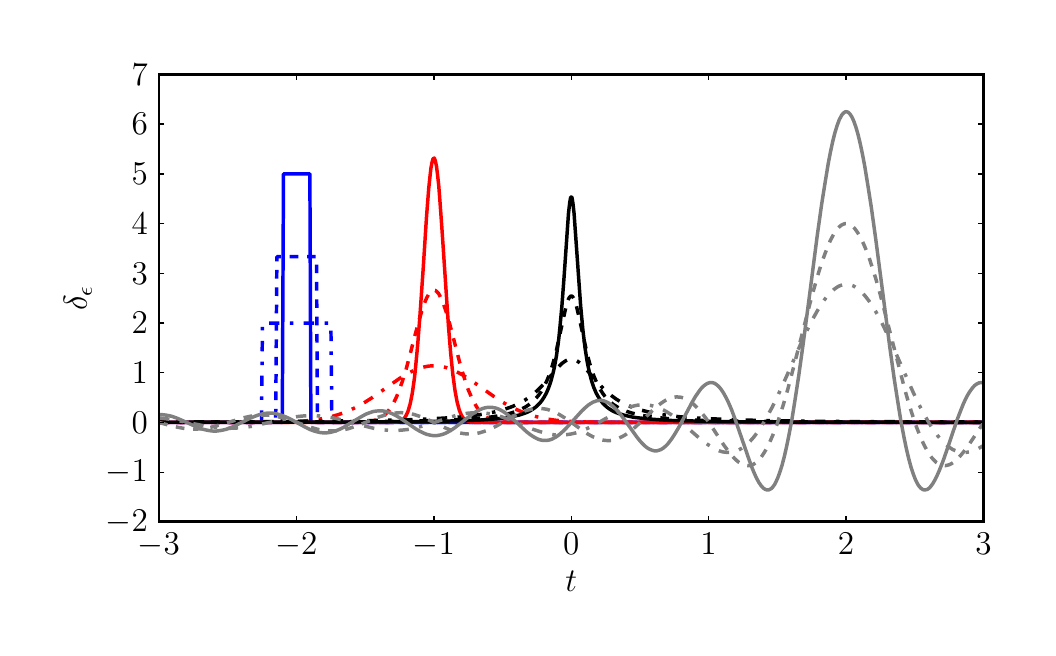 %% Pgf figure exported from matplotlib.
%%
%% To include the image in your LaTeX document, write
%%   \input{<filename>.pgf}
%%
%% Make sure to load the required packages in your main document
%%   \usepackage{pgf}
%%
\begingroup%
\makeatletter%
\begin{pgfpicture}%
\pgfpathrectangle{\pgfpointorigin}{\pgfqpoint{5.0in}{3.0in}}%
\pgfusepath{use as bounding box}%
\begin{pgfscope}%
\pgfsetrectcap%
\pgfsetroundjoin%
\definecolor{currentfill}{rgb}{1.0,1.0,1.0}%
\pgfsetfillcolor{currentfill}%
\pgfsetlinewidth{0.0pt}%
\definecolor{currentstroke}{rgb}{1.0,1.0,1.0}%
\pgfsetstrokecolor{currentstroke}%
\pgfsetdash{}{0pt}%
\pgfpathmoveto{\pgfqpoint{0.0in}{0.0in}}%
\pgfpathlineto{\pgfqpoint{5.0in}{0.0in}}%
\pgfpathlineto{\pgfqpoint{5.0in}{3.0in}}%
\pgfpathlineto{\pgfqpoint{0.0in}{3.0in}}%
\pgfpathclose%
\pgfusepath{fill}%
\end{pgfscope}%
\begin{pgfscope}%
\pgfsetrectcap%
\pgfsetroundjoin%
\definecolor{currentfill}{rgb}{1.0,1.0,1.0}%
\pgfsetfillcolor{currentfill}%
\pgfsetlinewidth{0.0pt}%
\definecolor{currentstroke}{rgb}{0.0,0.0,0.0}%
\pgfsetstrokecolor{currentstroke}%
\pgfsetdash{}{0pt}%
\pgfpathmoveto{\pgfqpoint{0.657in}{0.529in}}%
\pgfpathlineto{\pgfqpoint{4.779in}{0.529in}}%
\pgfpathlineto{\pgfqpoint{4.779in}{2.766in}}%
\pgfpathlineto{\pgfqpoint{0.657in}{2.766in}}%
\pgfpathclose%
\pgfusepath{fill}%
\end{pgfscope}%
\begin{pgfscope}%
\pgfpathrectangle{\pgfqpoint{0.657in}{0.529in}}{\pgfqpoint{4.122in}{2.237in}} %
\pgfusepath{clip}%
\pgfsetbuttcap%
\pgfsetroundjoin%
\pgfsetlinewidth{1.255pt}%
\definecolor{currentstroke}{rgb}{0.0,0.0,1.0}%
\pgfsetstrokecolor{currentstroke}%
\pgfsetdash{{3.764pt}{3.764pt}{1.255pt}{3.764pt}}{0pt}%
\pgfpathmoveto{\pgfqpoint{0.657in}{1.026in}}%
\pgfpathlineto{\pgfqpoint{1.169in}{1.026in}}%
\pgfpathlineto{\pgfqpoint{1.174in}{1.523in}}%
\pgfpathlineto{\pgfqpoint{1.516in}{1.523in}}%
\pgfpathlineto{\pgfqpoint{1.521in}{1.026in}}%
\pgfpathlineto{\pgfqpoint{4.779in}{1.026in}}%
\pgfpathlineto{\pgfqpoint{4.779in}{1.026in}}%
\pgfusepath{stroke}%
\end{pgfscope}%
\begin{pgfscope}%
\pgfpathrectangle{\pgfqpoint{0.657in}{0.529in}}{\pgfqpoint{4.122in}{2.237in}} %
\pgfusepath{clip}%
\pgfsetbuttcap%
\pgfsetroundjoin%
\pgfsetlinewidth{1.255pt}%
\definecolor{currentstroke}{rgb}{0.0,0.0,1.0}%
\pgfsetstrokecolor{currentstroke}%
\pgfsetdash{{3.137pt}{3.137pt}}{0pt}%
\pgfpathmoveto{\pgfqpoint{0.657in}{1.026in}}%
\pgfpathlineto{\pgfqpoint{1.24in}{1.026in}}%
\pgfpathlineto{\pgfqpoint{1.246in}{1.855in}}%
\pgfpathlineto{\pgfqpoint{1.444in}{1.855in}}%
\pgfpathlineto{\pgfqpoint{1.449in}{1.026in}}%
\pgfpathlineto{\pgfqpoint{4.779in}{1.026in}}%
\pgfpathlineto{\pgfqpoint{4.779in}{1.026in}}%
\pgfusepath{stroke}%
\end{pgfscope}%
\begin{pgfscope}%
\pgfpathrectangle{\pgfqpoint{0.657in}{0.529in}}{\pgfqpoint{4.122in}{2.237in}} %
\pgfusepath{clip}%
\pgfsetrectcap%
\pgfsetroundjoin%
\pgfsetlinewidth{1.255pt}%
\definecolor{currentstroke}{rgb}{0.0,0.0,1.0}%
\pgfsetstrokecolor{currentstroke}%
\pgfsetdash{}{0pt}%
\pgfpathmoveto{\pgfqpoint{0.657in}{1.026in}}%
\pgfpathlineto{\pgfqpoint{1.273in}{1.026in}}%
\pgfpathlineto{\pgfqpoint{1.279in}{2.269in}}%
\pgfpathlineto{\pgfqpoint{1.411in}{2.269in}}%
\pgfpathlineto{\pgfqpoint{1.416in}{1.026in}}%
\pgfpathlineto{\pgfqpoint{4.779in}{1.026in}}%
\pgfpathlineto{\pgfqpoint{4.779in}{1.026in}}%
\pgfusepath{stroke}%
\end{pgfscope}%
\begin{pgfscope}%
\pgfpathrectangle{\pgfqpoint{0.657in}{0.529in}}{\pgfqpoint{4.122in}{2.237in}} %
\pgfusepath{clip}%
\pgfsetbuttcap%
\pgfsetroundjoin%
\pgfsetlinewidth{1.255pt}%
\definecolor{currentstroke}{rgb}{1.0,0.0,0.0}%
\pgfsetstrokecolor{currentstroke}%
\pgfsetdash{{3.764pt}{3.764pt}{1.255pt}{3.764pt}}{0pt}%
\pgfpathmoveto{\pgfqpoint{0.657in}{1.026in}}%
\pgfpathlineto{\pgfqpoint{1.196in}{1.027in}}%
\pgfpathlineto{\pgfqpoint{1.284in}{1.028in}}%
\pgfpathlineto{\pgfqpoint{1.345in}{1.031in}}%
\pgfpathlineto{\pgfqpoint{1.389in}{1.034in}}%
\pgfpathlineto{\pgfqpoint{1.427in}{1.038in}}%
\pgfpathlineto{\pgfqpoint{1.46in}{1.043in}}%
\pgfpathlineto{\pgfqpoint{1.494in}{1.049in}}%
\pgfpathlineto{\pgfqpoint{1.521in}{1.056in}}%
\pgfpathlineto{\pgfqpoint{1.549in}{1.064in}}%
\pgfpathlineto{\pgfqpoint{1.576in}{1.073in}}%
\pgfpathlineto{\pgfqpoint{1.604in}{1.084in}}%
\pgfpathlineto{\pgfqpoint{1.631in}{1.097in}}%
\pgfpathlineto{\pgfqpoint{1.659in}{1.111in}}%
\pgfpathlineto{\pgfqpoint{1.686in}{1.127in}}%
\pgfpathlineto{\pgfqpoint{1.719in}{1.148in}}%
\pgfpathlineto{\pgfqpoint{1.758in}{1.175in}}%
\pgfpathlineto{\pgfqpoint{1.862in}{1.248in}}%
\pgfpathlineto{\pgfqpoint{1.89in}{1.264in}}%
\pgfpathlineto{\pgfqpoint{1.912in}{1.277in}}%
\pgfpathlineto{\pgfqpoint{1.934in}{1.287in}}%
\pgfpathlineto{\pgfqpoint{1.956in}{1.296in}}%
\pgfpathlineto{\pgfqpoint{1.972in}{1.301in}}%
\pgfpathlineto{\pgfqpoint{1.989in}{1.305in}}%
\pgfpathlineto{\pgfqpoint{2.005in}{1.308in}}%
\pgfpathlineto{\pgfqpoint{2.022in}{1.309in}}%
\pgfpathlineto{\pgfqpoint{2.038in}{1.309in}}%
\pgfpathlineto{\pgfqpoint{2.055in}{1.308in}}%
\pgfpathlineto{\pgfqpoint{2.071in}{1.305in}}%
\pgfpathlineto{\pgfqpoint{2.088in}{1.302in}}%
\pgfpathlineto{\pgfqpoint{2.104in}{1.297in}}%
\pgfpathlineto{\pgfqpoint{2.126in}{1.288in}}%
\pgfpathlineto{\pgfqpoint{2.148in}{1.278in}}%
\pgfpathlineto{\pgfqpoint{2.17in}{1.266in}}%
\pgfpathlineto{\pgfqpoint{2.198in}{1.249in}}%
\pgfpathlineto{\pgfqpoint{2.231in}{1.227in}}%
\pgfpathlineto{\pgfqpoint{2.297in}{1.18in}}%
\pgfpathlineto{\pgfqpoint{2.341in}{1.149in}}%
\pgfpathlineto{\pgfqpoint{2.374in}{1.128in}}%
\pgfpathlineto{\pgfqpoint{2.402in}{1.112in}}%
\pgfpathlineto{\pgfqpoint{2.429in}{1.098in}}%
\pgfpathlineto{\pgfqpoint{2.457in}{1.085in}}%
\pgfpathlineto{\pgfqpoint{2.484in}{1.074in}}%
\pgfpathlineto{\pgfqpoint{2.512in}{1.064in}}%
\pgfpathlineto{\pgfqpoint{2.539in}{1.056in}}%
\pgfpathlineto{\pgfqpoint{2.567in}{1.05in}}%
\pgfpathlineto{\pgfqpoint{2.6in}{1.043in}}%
\pgfpathlineto{\pgfqpoint{2.633in}{1.038in}}%
\pgfpathlineto{\pgfqpoint{2.671in}{1.034in}}%
\pgfpathlineto{\pgfqpoint{2.715in}{1.031in}}%
\pgfpathlineto{\pgfqpoint{2.77in}{1.029in}}%
\pgfpathlineto{\pgfqpoint{2.842in}{1.027in}}%
\pgfpathlineto{\pgfqpoint{2.957in}{1.026in}}%
\pgfpathlineto{\pgfqpoint{3.304in}{1.026in}}%
\pgfpathlineto{\pgfqpoint{4.779in}{1.026in}}%
\pgfpathlineto{\pgfqpoint{4.779in}{1.026in}}%
\pgfusepath{stroke}%
\end{pgfscope}%
\begin{pgfscope}%
\pgfpathrectangle{\pgfqpoint{0.657in}{0.529in}}{\pgfqpoint{4.122in}{2.237in}} %
\pgfusepath{clip}%
\pgfsetbuttcap%
\pgfsetroundjoin%
\pgfsetlinewidth{1.255pt}%
\definecolor{currentstroke}{rgb}{1.0,0.0,0.0}%
\pgfsetstrokecolor{currentstroke}%
\pgfsetdash{{3.137pt}{3.137pt}}{0pt}%
\pgfpathmoveto{\pgfqpoint{0.657in}{1.026in}}%
\pgfpathlineto{\pgfqpoint{1.648in}{1.027in}}%
\pgfpathlineto{\pgfqpoint{1.681in}{1.028in}}%
\pgfpathlineto{\pgfqpoint{1.703in}{1.03in}}%
\pgfpathlineto{\pgfqpoint{1.719in}{1.033in}}%
\pgfpathlineto{\pgfqpoint{1.736in}{1.037in}}%
\pgfpathlineto{\pgfqpoint{1.752in}{1.043in}}%
\pgfpathlineto{\pgfqpoint{1.763in}{1.049in}}%
\pgfpathlineto{\pgfqpoint{1.774in}{1.056in}}%
\pgfpathlineto{\pgfqpoint{1.785in}{1.064in}}%
\pgfpathlineto{\pgfqpoint{1.796in}{1.075in}}%
\pgfpathlineto{\pgfqpoint{1.807in}{1.089in}}%
\pgfpathlineto{\pgfqpoint{1.818in}{1.104in}}%
\pgfpathlineto{\pgfqpoint{1.829in}{1.123in}}%
\pgfpathlineto{\pgfqpoint{1.84in}{1.145in}}%
\pgfpathlineto{\pgfqpoint{1.851in}{1.17in}}%
\pgfpathlineto{\pgfqpoint{1.862in}{1.199in}}%
\pgfpathlineto{\pgfqpoint{1.873in}{1.231in}}%
\pgfpathlineto{\pgfqpoint{1.89in}{1.284in}}%
\pgfpathlineto{\pgfqpoint{1.906in}{1.344in}}%
\pgfpathlineto{\pgfqpoint{1.939in}{1.471in}}%
\pgfpathlineto{\pgfqpoint{1.956in}{1.533in}}%
\pgfpathlineto{\pgfqpoint{1.972in}{1.588in}}%
\pgfpathlineto{\pgfqpoint{1.983in}{1.62in}}%
\pgfpathlineto{\pgfqpoint{1.994in}{1.647in}}%
\pgfpathlineto{\pgfqpoint{2.005in}{1.667in}}%
\pgfpathlineto{\pgfqpoint{2.011in}{1.675in}}%
\pgfpathlineto{\pgfqpoint{2.016in}{1.681in}}%
\pgfpathlineto{\pgfqpoint{2.022in}{1.685in}}%
\pgfpathlineto{\pgfqpoint{2.027in}{1.687in}}%
\pgfpathlineto{\pgfqpoint{2.033in}{1.687in}}%
\pgfpathlineto{\pgfqpoint{2.038in}{1.686in}}%
\pgfpathlineto{\pgfqpoint{2.044in}{1.682in}}%
\pgfpathlineto{\pgfqpoint{2.049in}{1.677in}}%
\pgfpathlineto{\pgfqpoint{2.055in}{1.67in}}%
\pgfpathlineto{\pgfqpoint{2.06in}{1.661in}}%
\pgfpathlineto{\pgfqpoint{2.071in}{1.638in}}%
\pgfpathlineto{\pgfqpoint{2.082in}{1.61in}}%
\pgfpathlineto{\pgfqpoint{2.093in}{1.577in}}%
\pgfpathlineto{\pgfqpoint{2.11in}{1.519in}}%
\pgfpathlineto{\pgfqpoint{2.132in}{1.435in}}%
\pgfpathlineto{\pgfqpoint{2.159in}{1.33in}}%
\pgfpathlineto{\pgfqpoint{2.176in}{1.272in}}%
\pgfpathlineto{\pgfqpoint{2.192in}{1.22in}}%
\pgfpathlineto{\pgfqpoint{2.203in}{1.189in}}%
\pgfpathlineto{\pgfqpoint{2.215in}{1.162in}}%
\pgfpathlineto{\pgfqpoint{2.226in}{1.137in}}%
\pgfpathlineto{\pgfqpoint{2.237in}{1.117in}}%
\pgfpathlineto{\pgfqpoint{2.248in}{1.099in}}%
\pgfpathlineto{\pgfqpoint{2.259in}{1.084in}}%
\pgfpathlineto{\pgfqpoint{2.27in}{1.071in}}%
\pgfpathlineto{\pgfqpoint{2.281in}{1.061in}}%
\pgfpathlineto{\pgfqpoint{2.292in}{1.053in}}%
\pgfpathlineto{\pgfqpoint{2.303in}{1.047in}}%
\pgfpathlineto{\pgfqpoint{2.314in}{1.041in}}%
\pgfpathlineto{\pgfqpoint{2.33in}{1.036in}}%
\pgfpathlineto{\pgfqpoint{2.347in}{1.032in}}%
\pgfpathlineto{\pgfqpoint{2.369in}{1.029in}}%
\pgfpathlineto{\pgfqpoint{2.396in}{1.027in}}%
\pgfpathlineto{\pgfqpoint{2.44in}{1.026in}}%
\pgfpathlineto{\pgfqpoint{2.55in}{1.026in}}%
\pgfpathlineto{\pgfqpoint{4.779in}{1.026in}}%
\pgfpathlineto{\pgfqpoint{4.779in}{1.026in}}%
\pgfusepath{stroke}%
\end{pgfscope}%
\begin{pgfscope}%
\pgfpathrectangle{\pgfqpoint{0.657in}{0.529in}}{\pgfqpoint{4.122in}{2.237in}} %
\pgfusepath{clip}%
\pgfsetrectcap%
\pgfsetroundjoin%
\pgfsetlinewidth{1.255pt}%
\definecolor{currentstroke}{rgb}{1.0,0.0,0.0}%
\pgfsetstrokecolor{currentstroke}%
\pgfsetdash{}{0pt}%
\pgfpathmoveto{\pgfqpoint{0.657in}{1.026in}}%
\pgfpathlineto{\pgfqpoint{1.829in}{1.027in}}%
\pgfpathlineto{\pgfqpoint{1.846in}{1.028in}}%
\pgfpathlineto{\pgfqpoint{1.857in}{1.03in}}%
\pgfpathlineto{\pgfqpoint{1.868in}{1.035in}}%
\pgfpathlineto{\pgfqpoint{1.873in}{1.038in}}%
\pgfpathlineto{\pgfqpoint{1.879in}{1.043in}}%
\pgfpathlineto{\pgfqpoint{1.884in}{1.049in}}%
\pgfpathlineto{\pgfqpoint{1.89in}{1.057in}}%
\pgfpathlineto{\pgfqpoint{1.895in}{1.067in}}%
\pgfpathlineto{\pgfqpoint{1.901in}{1.08in}}%
\pgfpathlineto{\pgfqpoint{1.906in}{1.097in}}%
\pgfpathlineto{\pgfqpoint{1.912in}{1.117in}}%
\pgfpathlineto{\pgfqpoint{1.917in}{1.142in}}%
\pgfpathlineto{\pgfqpoint{1.923in}{1.172in}}%
\pgfpathlineto{\pgfqpoint{1.928in}{1.207in}}%
\pgfpathlineto{\pgfqpoint{1.934in}{1.249in}}%
\pgfpathlineto{\pgfqpoint{1.939in}{1.297in}}%
\pgfpathlineto{\pgfqpoint{1.95in}{1.414in}}%
\pgfpathlineto{\pgfqpoint{1.961in}{1.556in}}%
\pgfpathlineto{\pgfqpoint{1.978in}{1.802in}}%
\pgfpathlineto{\pgfqpoint{1.994in}{2.052in}}%
\pgfpathlineto{\pgfqpoint{2.005in}{2.194in}}%
\pgfpathlineto{\pgfqpoint{2.011in}{2.251in}}%
\pgfpathlineto{\pgfqpoint{2.016in}{2.296in}}%
\pgfpathlineto{\pgfqpoint{2.022in}{2.328in}}%
\pgfpathlineto{\pgfqpoint{2.027in}{2.345in}}%
\pgfpathlineto{\pgfqpoint{2.033in}{2.348in}}%
\pgfpathlineto{\pgfqpoint{2.038in}{2.335in}}%
\pgfpathlineto{\pgfqpoint{2.044in}{2.308in}}%
\pgfpathlineto{\pgfqpoint{2.049in}{2.267in}}%
\pgfpathlineto{\pgfqpoint{2.055in}{2.214in}}%
\pgfpathlineto{\pgfqpoint{2.06in}{2.15in}}%
\pgfpathlineto{\pgfqpoint{2.071in}{1.999in}}%
\pgfpathlineto{\pgfqpoint{2.104in}{1.506in}}%
\pgfpathlineto{\pgfqpoint{2.115in}{1.372in}}%
\pgfpathlineto{\pgfqpoint{2.126in}{1.264in}}%
\pgfpathlineto{\pgfqpoint{2.132in}{1.22in}}%
\pgfpathlineto{\pgfqpoint{2.137in}{1.183in}}%
\pgfpathlineto{\pgfqpoint{2.143in}{1.151in}}%
\pgfpathlineto{\pgfqpoint{2.148in}{1.125in}}%
\pgfpathlineto{\pgfqpoint{2.154in}{1.103in}}%
\pgfpathlineto{\pgfqpoint{2.159in}{1.085in}}%
\pgfpathlineto{\pgfqpoint{2.165in}{1.071in}}%
\pgfpathlineto{\pgfqpoint{2.17in}{1.06in}}%
\pgfpathlineto{\pgfqpoint{2.176in}{1.051in}}%
\pgfpathlineto{\pgfqpoint{2.181in}{1.045in}}%
\pgfpathlineto{\pgfqpoint{2.187in}{1.04in}}%
\pgfpathlineto{\pgfqpoint{2.192in}{1.036in}}%
\pgfpathlineto{\pgfqpoint{2.203in}{1.031in}}%
\pgfpathlineto{\pgfqpoint{2.215in}{1.028in}}%
\pgfpathlineto{\pgfqpoint{2.231in}{1.027in}}%
\pgfpathlineto{\pgfqpoint{2.259in}{1.026in}}%
\pgfpathlineto{\pgfqpoint{2.407in}{1.026in}}%
\pgfpathlineto{\pgfqpoint{4.779in}{1.026in}}%
\pgfpathlineto{\pgfqpoint{4.779in}{1.026in}}%
\pgfusepath{stroke}%
\end{pgfscope}%
\begin{pgfscope}%
\pgfpathrectangle{\pgfqpoint{0.657in}{0.529in}}{\pgfqpoint{4.122in}{2.237in}} %
\pgfusepath{clip}%
\pgfsetbuttcap%
\pgfsetroundjoin%
\pgfsetlinewidth{1.255pt}%
\definecolor{currentstroke}{rgb}{0.0,0.0,0.0}%
\pgfsetstrokecolor{currentstroke}%
\pgfsetdash{{3.764pt}{3.764pt}{1.255pt}{3.764pt}}{0pt}%
\pgfpathmoveto{\pgfqpoint{0.657in}{1.028in}}%
\pgfpathlineto{\pgfqpoint{1.218in}{1.03in}}%
\pgfpathlineto{\pgfqpoint{1.538in}{1.033in}}%
\pgfpathlineto{\pgfqpoint{1.741in}{1.036in}}%
\pgfpathlineto{\pgfqpoint{1.89in}{1.039in}}%
\pgfpathlineto{\pgfqpoint{2.0in}{1.043in}}%
\pgfpathlineto{\pgfqpoint{2.082in}{1.048in}}%
\pgfpathlineto{\pgfqpoint{2.148in}{1.052in}}%
\pgfpathlineto{\pgfqpoint{2.203in}{1.058in}}%
\pgfpathlineto{\pgfqpoint{2.253in}{1.064in}}%
\pgfpathlineto{\pgfqpoint{2.297in}{1.071in}}%
\pgfpathlineto{\pgfqpoint{2.336in}{1.079in}}%
\pgfpathlineto{\pgfqpoint{2.369in}{1.088in}}%
\pgfpathlineto{\pgfqpoint{2.396in}{1.096in}}%
\pgfpathlineto{\pgfqpoint{2.424in}{1.106in}}%
\pgfpathlineto{\pgfqpoint{2.446in}{1.116in}}%
\pgfpathlineto{\pgfqpoint{2.468in}{1.127in}}%
\pgfpathlineto{\pgfqpoint{2.49in}{1.14in}}%
\pgfpathlineto{\pgfqpoint{2.512in}{1.156in}}%
\pgfpathlineto{\pgfqpoint{2.534in}{1.173in}}%
\pgfpathlineto{\pgfqpoint{2.556in}{1.193in}}%
\pgfpathlineto{\pgfqpoint{2.578in}{1.216in}}%
\pgfpathlineto{\pgfqpoint{2.6in}{1.241in}}%
\pgfpathlineto{\pgfqpoint{2.655in}{1.305in}}%
\pgfpathlineto{\pgfqpoint{2.671in}{1.321in}}%
\pgfpathlineto{\pgfqpoint{2.682in}{1.329in}}%
\pgfpathlineto{\pgfqpoint{2.693in}{1.336in}}%
\pgfpathlineto{\pgfqpoint{2.704in}{1.341in}}%
\pgfpathlineto{\pgfqpoint{2.715in}{1.342in}}%
\pgfpathlineto{\pgfqpoint{2.726in}{1.342in}}%
\pgfpathlineto{\pgfqpoint{2.737in}{1.339in}}%
\pgfpathlineto{\pgfqpoint{2.748in}{1.333in}}%
\pgfpathlineto{\pgfqpoint{2.759in}{1.325in}}%
\pgfpathlineto{\pgfqpoint{2.77in}{1.316in}}%
\pgfpathlineto{\pgfqpoint{2.787in}{1.299in}}%
\pgfpathlineto{\pgfqpoint{2.809in}{1.273in}}%
\pgfpathlineto{\pgfqpoint{2.853in}{1.222in}}%
\pgfpathlineto{\pgfqpoint{2.875in}{1.199in}}%
\pgfpathlineto{\pgfqpoint{2.897in}{1.178in}}%
\pgfpathlineto{\pgfqpoint{2.919in}{1.16in}}%
\pgfpathlineto{\pgfqpoint{2.941in}{1.144in}}%
\pgfpathlineto{\pgfqpoint{2.963in}{1.13in}}%
\pgfpathlineto{\pgfqpoint{2.985in}{1.119in}}%
\pgfpathlineto{\pgfqpoint{3.007in}{1.109in}}%
\pgfpathlineto{\pgfqpoint{3.035in}{1.098in}}%
\pgfpathlineto{\pgfqpoint{3.062in}{1.089in}}%
\pgfpathlineto{\pgfqpoint{3.09in}{1.082in}}%
\pgfpathlineto{\pgfqpoint{3.123in}{1.074in}}%
\pgfpathlineto{\pgfqpoint{3.161in}{1.067in}}%
\pgfpathlineto{\pgfqpoint{3.205in}{1.061in}}%
\pgfpathlineto{\pgfqpoint{3.255in}{1.055in}}%
\pgfpathlineto{\pgfqpoint{3.315in}{1.05in}}%
\pgfpathlineto{\pgfqpoint{3.387in}{1.046in}}%
\pgfpathlineto{\pgfqpoint{3.475in}{1.042in}}%
\pgfpathlineto{\pgfqpoint{3.585in}{1.038in}}%
\pgfpathlineto{\pgfqpoint{3.728in}{1.035in}}%
\pgfpathlineto{\pgfqpoint{3.926in}{1.032in}}%
\pgfpathlineto{\pgfqpoint{4.207in}{1.03in}}%
\pgfpathlineto{\pgfqpoint{4.642in}{1.029in}}%
\pgfpathlineto{\pgfqpoint{4.779in}{1.028in}}%
\pgfpathlineto{\pgfqpoint{4.779in}{1.028in}}%
\pgfusepath{stroke}%
\end{pgfscope}%
\begin{pgfscope}%
\pgfpathrectangle{\pgfqpoint{0.657in}{0.529in}}{\pgfqpoint{4.122in}{2.237in}} %
\pgfusepath{clip}%
\pgfsetbuttcap%
\pgfsetroundjoin%
\pgfsetlinewidth{1.255pt}%
\definecolor{currentstroke}{rgb}{0.0,0.0,0.0}%
\pgfsetstrokecolor{currentstroke}%
\pgfsetdash{{3.137pt}{3.137pt}}{0pt}%
\pgfpathmoveto{\pgfqpoint{0.657in}{1.027in}}%
\pgfpathlineto{\pgfqpoint{1.383in}{1.029in}}%
\pgfpathlineto{\pgfqpoint{1.719in}{1.031in}}%
\pgfpathlineto{\pgfqpoint{1.917in}{1.033in}}%
\pgfpathlineto{\pgfqpoint{2.049in}{1.036in}}%
\pgfpathlineto{\pgfqpoint{2.143in}{1.04in}}%
\pgfpathlineto{\pgfqpoint{2.215in}{1.044in}}%
\pgfpathlineto{\pgfqpoint{2.27in}{1.048in}}%
\pgfpathlineto{\pgfqpoint{2.314in}{1.053in}}%
\pgfpathlineto{\pgfqpoint{2.352in}{1.059in}}%
\pgfpathlineto{\pgfqpoint{2.385in}{1.066in}}%
\pgfpathlineto{\pgfqpoint{2.413in}{1.072in}}%
\pgfpathlineto{\pgfqpoint{2.435in}{1.079in}}%
\pgfpathlineto{\pgfqpoint{2.457in}{1.088in}}%
\pgfpathlineto{\pgfqpoint{2.473in}{1.095in}}%
\pgfpathlineto{\pgfqpoint{2.49in}{1.104in}}%
\pgfpathlineto{\pgfqpoint{2.506in}{1.115in}}%
\pgfpathlineto{\pgfqpoint{2.523in}{1.129in}}%
\pgfpathlineto{\pgfqpoint{2.534in}{1.139in}}%
\pgfpathlineto{\pgfqpoint{2.545in}{1.151in}}%
\pgfpathlineto{\pgfqpoint{2.556in}{1.164in}}%
\pgfpathlineto{\pgfqpoint{2.567in}{1.18in}}%
\pgfpathlineto{\pgfqpoint{2.578in}{1.199in}}%
\pgfpathlineto{\pgfqpoint{2.589in}{1.22in}}%
\pgfpathlineto{\pgfqpoint{2.6in}{1.244in}}%
\pgfpathlineto{\pgfqpoint{2.611in}{1.273in}}%
\pgfpathlineto{\pgfqpoint{2.622in}{1.306in}}%
\pgfpathlineto{\pgfqpoint{2.633in}{1.345in}}%
\pgfpathlineto{\pgfqpoint{2.644in}{1.388in}}%
\pgfpathlineto{\pgfqpoint{2.66in}{1.462in}}%
\pgfpathlineto{\pgfqpoint{2.688in}{1.589in}}%
\pgfpathlineto{\pgfqpoint{2.693in}{1.611in}}%
\pgfpathlineto{\pgfqpoint{2.699in}{1.629in}}%
\pgfpathlineto{\pgfqpoint{2.704in}{1.643in}}%
\pgfpathlineto{\pgfqpoint{2.71in}{1.653in}}%
\pgfpathlineto{\pgfqpoint{2.715in}{1.658in}}%
\pgfpathlineto{\pgfqpoint{2.721in}{1.658in}}%
\pgfpathlineto{\pgfqpoint{2.726in}{1.653in}}%
\pgfpathlineto{\pgfqpoint{2.732in}{1.643in}}%
\pgfpathlineto{\pgfqpoint{2.737in}{1.629in}}%
\pgfpathlineto{\pgfqpoint{2.743in}{1.611in}}%
\pgfpathlineto{\pgfqpoint{2.754in}{1.565in}}%
\pgfpathlineto{\pgfqpoint{2.798in}{1.366in}}%
\pgfpathlineto{\pgfqpoint{2.809in}{1.325in}}%
\pgfpathlineto{\pgfqpoint{2.82in}{1.289in}}%
\pgfpathlineto{\pgfqpoint{2.831in}{1.258in}}%
\pgfpathlineto{\pgfqpoint{2.842in}{1.232in}}%
\pgfpathlineto{\pgfqpoint{2.853in}{1.209in}}%
\pgfpathlineto{\pgfqpoint{2.864in}{1.189in}}%
\pgfpathlineto{\pgfqpoint{2.875in}{1.172in}}%
\pgfpathlineto{\pgfqpoint{2.886in}{1.157in}}%
\pgfpathlineto{\pgfqpoint{2.897in}{1.145in}}%
\pgfpathlineto{\pgfqpoint{2.908in}{1.134in}}%
\pgfpathlineto{\pgfqpoint{2.924in}{1.119in}}%
\pgfpathlineto{\pgfqpoint{2.941in}{1.108in}}%
\pgfpathlineto{\pgfqpoint{2.957in}{1.098in}}%
\pgfpathlineto{\pgfqpoint{2.974in}{1.09in}}%
\pgfpathlineto{\pgfqpoint{2.996in}{1.081in}}%
\pgfpathlineto{\pgfqpoint{3.018in}{1.074in}}%
\pgfpathlineto{\pgfqpoint{3.046in}{1.067in}}%
\pgfpathlineto{\pgfqpoint{3.073in}{1.061in}}%
\pgfpathlineto{\pgfqpoint{3.106in}{1.056in}}%
\pgfpathlineto{\pgfqpoint{3.145in}{1.051in}}%
\pgfpathlineto{\pgfqpoint{3.194in}{1.046in}}%
\pgfpathlineto{\pgfqpoint{3.255in}{1.042in}}%
\pgfpathlineto{\pgfqpoint{3.332in}{1.038in}}%
\pgfpathlineto{\pgfqpoint{3.431in}{1.035in}}%
\pgfpathlineto{\pgfqpoint{3.563in}{1.033in}}%
\pgfpathlineto{\pgfqpoint{3.756in}{1.03in}}%
\pgfpathlineto{\pgfqpoint{4.053in}{1.029in}}%
\pgfpathlineto{\pgfqpoint{4.565in}{1.027in}}%
\pgfpathlineto{\pgfqpoint{4.779in}{1.027in}}%
\pgfpathlineto{\pgfqpoint{4.779in}{1.027in}}%
\pgfusepath{stroke}%
\end{pgfscope}%
\begin{pgfscope}%
\pgfpathrectangle{\pgfqpoint{0.657in}{0.529in}}{\pgfqpoint{4.122in}{2.237in}} %
\pgfusepath{clip}%
\pgfsetrectcap%
\pgfsetroundjoin%
\pgfsetlinewidth{1.255pt}%
\definecolor{currentstroke}{rgb}{0.0,0.0,0.0}%
\pgfsetstrokecolor{currentstroke}%
\pgfsetdash{}{0pt}%
\pgfpathmoveto{\pgfqpoint{0.657in}{1.027in}}%
\pgfpathlineto{\pgfqpoint{1.538in}{1.028in}}%
\pgfpathlineto{\pgfqpoint{1.879in}{1.03in}}%
\pgfpathlineto{\pgfqpoint{2.06in}{1.032in}}%
\pgfpathlineto{\pgfqpoint{2.176in}{1.035in}}%
\pgfpathlineto{\pgfqpoint{2.259in}{1.038in}}%
\pgfpathlineto{\pgfqpoint{2.319in}{1.042in}}%
\pgfpathlineto{\pgfqpoint{2.363in}{1.046in}}%
\pgfpathlineto{\pgfqpoint{2.402in}{1.052in}}%
\pgfpathlineto{\pgfqpoint{2.429in}{1.057in}}%
\pgfpathlineto{\pgfqpoint{2.457in}{1.063in}}%
\pgfpathlineto{\pgfqpoint{2.479in}{1.07in}}%
\pgfpathlineto{\pgfqpoint{2.495in}{1.076in}}%
\pgfpathlineto{\pgfqpoint{2.512in}{1.084in}}%
\pgfpathlineto{\pgfqpoint{2.528in}{1.094in}}%
\pgfpathlineto{\pgfqpoint{2.539in}{1.102in}}%
\pgfpathlineto{\pgfqpoint{2.55in}{1.112in}}%
\pgfpathlineto{\pgfqpoint{2.561in}{1.123in}}%
\pgfpathlineto{\pgfqpoint{2.572in}{1.137in}}%
\pgfpathlineto{\pgfqpoint{2.583in}{1.154in}}%
\pgfpathlineto{\pgfqpoint{2.594in}{1.174in}}%
\pgfpathlineto{\pgfqpoint{2.605in}{1.2in}}%
\pgfpathlineto{\pgfqpoint{2.616in}{1.232in}}%
\pgfpathlineto{\pgfqpoint{2.627in}{1.274in}}%
\pgfpathlineto{\pgfqpoint{2.633in}{1.299in}}%
\pgfpathlineto{\pgfqpoint{2.638in}{1.327in}}%
\pgfpathlineto{\pgfqpoint{2.644in}{1.36in}}%
\pgfpathlineto{\pgfqpoint{2.649in}{1.397in}}%
\pgfpathlineto{\pgfqpoint{2.655in}{1.44in}}%
\pgfpathlineto{\pgfqpoint{2.66in}{1.489in}}%
\pgfpathlineto{\pgfqpoint{2.671in}{1.607in}}%
\pgfpathlineto{\pgfqpoint{2.682in}{1.754in}}%
\pgfpathlineto{\pgfqpoint{2.704in}{2.071in}}%
\pgfpathlineto{\pgfqpoint{2.71in}{2.124in}}%
\pgfpathlineto{\pgfqpoint{2.715in}{2.153in}}%
\pgfpathlineto{\pgfqpoint{2.721in}{2.153in}}%
\pgfpathlineto{\pgfqpoint{2.726in}{2.124in}}%
\pgfpathlineto{\pgfqpoint{2.732in}{2.071in}}%
\pgfpathlineto{\pgfqpoint{2.737in}{2.0in}}%
\pgfpathlineto{\pgfqpoint{2.765in}{1.607in}}%
\pgfpathlineto{\pgfqpoint{2.776in}{1.489in}}%
\pgfpathlineto{\pgfqpoint{2.787in}{1.397in}}%
\pgfpathlineto{\pgfqpoint{2.798in}{1.327in}}%
\pgfpathlineto{\pgfqpoint{2.809in}{1.274in}}%
\pgfpathlineto{\pgfqpoint{2.82in}{1.232in}}%
\pgfpathlineto{\pgfqpoint{2.831in}{1.2in}}%
\pgfpathlineto{\pgfqpoint{2.842in}{1.174in}}%
\pgfpathlineto{\pgfqpoint{2.853in}{1.154in}}%
\pgfpathlineto{\pgfqpoint{2.864in}{1.137in}}%
\pgfpathlineto{\pgfqpoint{2.875in}{1.123in}}%
\pgfpathlineto{\pgfqpoint{2.886in}{1.112in}}%
\pgfpathlineto{\pgfqpoint{2.897in}{1.102in}}%
\pgfpathlineto{\pgfqpoint{2.908in}{1.094in}}%
\pgfpathlineto{\pgfqpoint{2.924in}{1.084in}}%
\pgfpathlineto{\pgfqpoint{2.941in}{1.076in}}%
\pgfpathlineto{\pgfqpoint{2.957in}{1.07in}}%
\pgfpathlineto{\pgfqpoint{2.98in}{1.063in}}%
\pgfpathlineto{\pgfqpoint{3.002in}{1.058in}}%
\pgfpathlineto{\pgfqpoint{3.029in}{1.052in}}%
\pgfpathlineto{\pgfqpoint{3.062in}{1.048in}}%
\pgfpathlineto{\pgfqpoint{3.101in}{1.044in}}%
\pgfpathlineto{\pgfqpoint{3.15in}{1.04in}}%
\pgfpathlineto{\pgfqpoint{3.216in}{1.036in}}%
\pgfpathlineto{\pgfqpoint{3.304in}{1.034in}}%
\pgfpathlineto{\pgfqpoint{3.425in}{1.031in}}%
\pgfpathlineto{\pgfqpoint{3.607in}{1.029in}}%
\pgfpathlineto{\pgfqpoint{3.904in}{1.028in}}%
\pgfpathlineto{\pgfqpoint{4.46in}{1.027in}}%
\pgfpathlineto{\pgfqpoint{4.779in}{1.027in}}%
\pgfpathlineto{\pgfqpoint{4.779in}{1.027in}}%
\pgfusepath{stroke}%
\end{pgfscope}%
\begin{pgfscope}%
\pgfpathrectangle{\pgfqpoint{0.657in}{0.529in}}{\pgfqpoint{4.122in}{2.237in}} %
\pgfusepath{clip}%
\pgfsetbuttcap%
\pgfsetroundjoin%
\pgfsetlinewidth{1.255pt}%
\definecolor{currentstroke}{rgb}{0.502,0.502,0.502}%
\pgfsetstrokecolor{currentstroke}%
\pgfsetdash{{3.764pt}{3.764pt}{1.255pt}{3.764pt}}{0pt}%
\pgfpathmoveto{\pgfqpoint{0.657in}{1.049in}}%
\pgfpathlineto{\pgfqpoint{0.69in}{1.045in}}%
\pgfpathlineto{\pgfqpoint{0.729in}{1.039in}}%
\pgfpathlineto{\pgfqpoint{0.778in}{1.03in}}%
\pgfpathlineto{\pgfqpoint{0.883in}{1.009in}}%
\pgfpathlineto{\pgfqpoint{0.921in}{1.003in}}%
\pgfpathlineto{\pgfqpoint{0.954in}{0.999in}}%
\pgfpathlineto{\pgfqpoint{0.987in}{0.997in}}%
\pgfpathlineto{\pgfqpoint{1.015in}{0.997in}}%
\pgfpathlineto{\pgfqpoint{1.042in}{0.998in}}%
\pgfpathlineto{\pgfqpoint{1.07in}{1.0in}}%
\pgfpathlineto{\pgfqpoint{1.103in}{1.004in}}%
\pgfpathlineto{\pgfqpoint{1.136in}{1.01in}}%
\pgfpathlineto{\pgfqpoint{1.18in}{1.02in}}%
\pgfpathlineto{\pgfqpoint{1.312in}{1.049in}}%
\pgfpathlineto{\pgfqpoint{1.345in}{1.055in}}%
\pgfpathlineto{\pgfqpoint{1.372in}{1.058in}}%
\pgfpathlineto{\pgfqpoint{1.4in}{1.06in}}%
\pgfpathlineto{\pgfqpoint{1.427in}{1.06in}}%
\pgfpathlineto{\pgfqpoint{1.455in}{1.059in}}%
\pgfpathlineto{\pgfqpoint{1.483in}{1.056in}}%
\pgfpathlineto{\pgfqpoint{1.51in}{1.052in}}%
\pgfpathlineto{\pgfqpoint{1.543in}{1.046in}}%
\pgfpathlineto{\pgfqpoint{1.582in}{1.036in}}%
\pgfpathlineto{\pgfqpoint{1.637in}{1.021in}}%
\pgfpathlineto{\pgfqpoint{1.697in}{1.005in}}%
\pgfpathlineto{\pgfqpoint{1.73in}{0.997in}}%
\pgfpathlineto{\pgfqpoint{1.763in}{0.991in}}%
\pgfpathlineto{\pgfqpoint{1.791in}{0.988in}}%
\pgfpathlineto{\pgfqpoint{1.818in}{0.986in}}%
\pgfpathlineto{\pgfqpoint{1.846in}{0.986in}}%
\pgfpathlineto{\pgfqpoint{1.873in}{0.988in}}%
\pgfpathlineto{\pgfqpoint{1.901in}{0.991in}}%
\pgfpathlineto{\pgfqpoint{1.928in}{0.996in}}%
\pgfpathlineto{\pgfqpoint{1.956in}{1.003in}}%
\pgfpathlineto{\pgfqpoint{1.989in}{1.012in}}%
\pgfpathlineto{\pgfqpoint{2.033in}{1.026in}}%
\pgfpathlineto{\pgfqpoint{2.11in}{1.052in}}%
\pgfpathlineto{\pgfqpoint{2.143in}{1.061in}}%
\pgfpathlineto{\pgfqpoint{2.17in}{1.067in}}%
\pgfpathlineto{\pgfqpoint{2.198in}{1.072in}}%
\pgfpathlineto{\pgfqpoint{2.22in}{1.074in}}%
\pgfpathlineto{\pgfqpoint{2.242in}{1.075in}}%
\pgfpathlineto{\pgfqpoint{2.264in}{1.075in}}%
\pgfpathlineto{\pgfqpoint{2.286in}{1.073in}}%
\pgfpathlineto{\pgfqpoint{2.308in}{1.07in}}%
\pgfpathlineto{\pgfqpoint{2.33in}{1.065in}}%
\pgfpathlineto{\pgfqpoint{2.358in}{1.058in}}%
\pgfpathlineto{\pgfqpoint{2.385in}{1.049in}}%
\pgfpathlineto{\pgfqpoint{2.418in}{1.037in}}%
\pgfpathlineto{\pgfqpoint{2.468in}{1.016in}}%
\pgfpathlineto{\pgfqpoint{2.523in}{0.993in}}%
\pgfpathlineto{\pgfqpoint{2.556in}{0.982in}}%
\pgfpathlineto{\pgfqpoint{2.583in}{0.974in}}%
\pgfpathlineto{\pgfqpoint{2.605in}{0.969in}}%
\pgfpathlineto{\pgfqpoint{2.627in}{0.965in}}%
\pgfpathlineto{\pgfqpoint{2.649in}{0.963in}}%
\pgfpathlineto{\pgfqpoint{2.671in}{0.963in}}%
\pgfpathlineto{\pgfqpoint{2.693in}{0.965in}}%
\pgfpathlineto{\pgfqpoint{2.715in}{0.968in}}%
\pgfpathlineto{\pgfqpoint{2.737in}{0.973in}}%
\pgfpathlineto{\pgfqpoint{2.759in}{0.98in}}%
\pgfpathlineto{\pgfqpoint{2.781in}{0.989in}}%
\pgfpathlineto{\pgfqpoint{2.809in}{1.001in}}%
\pgfpathlineto{\pgfqpoint{2.836in}{1.015in}}%
\pgfpathlineto{\pgfqpoint{2.875in}{1.037in}}%
\pgfpathlineto{\pgfqpoint{2.935in}{1.071in}}%
\pgfpathlineto{\pgfqpoint{2.963in}{1.084in}}%
\pgfpathlineto{\pgfqpoint{2.985in}{1.094in}}%
\pgfpathlineto{\pgfqpoint{3.007in}{1.102in}}%
\pgfpathlineto{\pgfqpoint{3.029in}{1.108in}}%
\pgfpathlineto{\pgfqpoint{3.046in}{1.112in}}%
\pgfpathlineto{\pgfqpoint{3.062in}{1.114in}}%
\pgfpathlineto{\pgfqpoint{3.079in}{1.115in}}%
\pgfpathlineto{\pgfqpoint{3.095in}{1.114in}}%
\pgfpathlineto{\pgfqpoint{3.112in}{1.112in}}%
\pgfpathlineto{\pgfqpoint{3.128in}{1.108in}}%
\pgfpathlineto{\pgfqpoint{3.145in}{1.103in}}%
\pgfpathlineto{\pgfqpoint{3.161in}{1.097in}}%
\pgfpathlineto{\pgfqpoint{3.178in}{1.089in}}%
\pgfpathlineto{\pgfqpoint{3.194in}{1.08in}}%
\pgfpathlineto{\pgfqpoint{3.216in}{1.066in}}%
\pgfpathlineto{\pgfqpoint{3.238in}{1.05in}}%
\pgfpathlineto{\pgfqpoint{3.266in}{1.028in}}%
\pgfpathlineto{\pgfqpoint{3.304in}{0.995in}}%
\pgfpathlineto{\pgfqpoint{3.359in}{0.947in}}%
\pgfpathlineto{\pgfqpoint{3.387in}{0.925in}}%
\pgfpathlineto{\pgfqpoint{3.409in}{0.91in}}%
\pgfpathlineto{\pgfqpoint{3.425in}{0.9in}}%
\pgfpathlineto{\pgfqpoint{3.442in}{0.891in}}%
\pgfpathlineto{\pgfqpoint{3.458in}{0.884in}}%
\pgfpathlineto{\pgfqpoint{3.475in}{0.879in}}%
\pgfpathlineto{\pgfqpoint{3.491in}{0.877in}}%
\pgfpathlineto{\pgfqpoint{3.502in}{0.876in}}%
\pgfpathlineto{\pgfqpoint{3.513in}{0.876in}}%
\pgfpathlineto{\pgfqpoint{3.524in}{0.878in}}%
\pgfpathlineto{\pgfqpoint{3.535in}{0.881in}}%
\pgfpathlineto{\pgfqpoint{3.546in}{0.884in}}%
\pgfpathlineto{\pgfqpoint{3.557in}{0.889in}}%
\pgfpathlineto{\pgfqpoint{3.568in}{0.896in}}%
\pgfpathlineto{\pgfqpoint{3.579in}{0.903in}}%
\pgfpathlineto{\pgfqpoint{3.596in}{0.916in}}%
\pgfpathlineto{\pgfqpoint{3.612in}{0.932in}}%
\pgfpathlineto{\pgfqpoint{3.629in}{0.951in}}%
\pgfpathlineto{\pgfqpoint{3.645in}{0.972in}}%
\pgfpathlineto{\pgfqpoint{3.662in}{0.996in}}%
\pgfpathlineto{\pgfqpoint{3.678in}{1.022in}}%
\pgfpathlineto{\pgfqpoint{3.7in}{1.061in}}%
\pgfpathlineto{\pgfqpoint{3.723in}{1.103in}}%
\pgfpathlineto{\pgfqpoint{3.745in}{1.148in}}%
\pgfpathlineto{\pgfqpoint{3.772in}{1.207in}}%
\pgfpathlineto{\pgfqpoint{3.811in}{1.294in}}%
\pgfpathlineto{\pgfqpoint{3.871in}{1.432in}}%
\pgfpathlineto{\pgfqpoint{3.899in}{1.491in}}%
\pgfpathlineto{\pgfqpoint{3.921in}{1.535in}}%
\pgfpathlineto{\pgfqpoint{3.943in}{1.575in}}%
\pgfpathlineto{\pgfqpoint{3.959in}{1.603in}}%
\pgfpathlineto{\pgfqpoint{3.976in}{1.628in}}%
\pgfpathlineto{\pgfqpoint{3.992in}{1.651in}}%
\pgfpathlineto{\pgfqpoint{4.009in}{1.67in}}%
\pgfpathlineto{\pgfqpoint{4.02in}{1.681in}}%
\pgfpathlineto{\pgfqpoint{4.031in}{1.691in}}%
\pgfpathlineto{\pgfqpoint{4.042in}{1.699in}}%
\pgfpathlineto{\pgfqpoint{4.053in}{1.706in}}%
\pgfpathlineto{\pgfqpoint{4.064in}{1.711in}}%
\pgfpathlineto{\pgfqpoint{4.075in}{1.714in}}%
\pgfpathlineto{\pgfqpoint{4.086in}{1.716in}}%
\pgfpathlineto{\pgfqpoint{4.097in}{1.717in}}%
\pgfpathlineto{\pgfqpoint{4.108in}{1.715in}}%
\pgfpathlineto{\pgfqpoint{4.119in}{1.712in}}%
\pgfpathlineto{\pgfqpoint{4.13in}{1.708in}}%
\pgfpathlineto{\pgfqpoint{4.141in}{1.701in}}%
\pgfpathlineto{\pgfqpoint{4.152in}{1.694in}}%
\pgfpathlineto{\pgfqpoint{4.163in}{1.684in}}%
\pgfpathlineto{\pgfqpoint{4.174in}{1.674in}}%
\pgfpathlineto{\pgfqpoint{4.19in}{1.655in}}%
\pgfpathlineto{\pgfqpoint{4.207in}{1.633in}}%
\pgfpathlineto{\pgfqpoint{4.223in}{1.608in}}%
\pgfpathlineto{\pgfqpoint{4.24in}{1.581in}}%
\pgfpathlineto{\pgfqpoint{4.262in}{1.541in}}%
\pgfpathlineto{\pgfqpoint{4.284in}{1.497in}}%
\pgfpathlineto{\pgfqpoint{4.311in}{1.439in}}%
\pgfpathlineto{\pgfqpoint{4.344in}{1.365in}}%
\pgfpathlineto{\pgfqpoint{4.427in}{1.178in}}%
\pgfpathlineto{\pgfqpoint{4.454in}{1.12in}}%
\pgfpathlineto{\pgfqpoint{4.477in}{1.077in}}%
\pgfpathlineto{\pgfqpoint{4.499in}{1.037in}}%
\pgfpathlineto{\pgfqpoint{4.515in}{1.01in}}%
\pgfpathlineto{\pgfqpoint{4.532in}{0.985in}}%
\pgfpathlineto{\pgfqpoint{4.548in}{0.962in}}%
\pgfpathlineto{\pgfqpoint{4.565in}{0.942in}}%
\pgfpathlineto{\pgfqpoint{4.581in}{0.924in}}%
\pgfpathlineto{\pgfqpoint{4.598in}{0.91in}}%
\pgfpathlineto{\pgfqpoint{4.614in}{0.898in}}%
\pgfpathlineto{\pgfqpoint{4.625in}{0.891in}}%
\pgfpathlineto{\pgfqpoint{4.636in}{0.886in}}%
\pgfpathlineto{\pgfqpoint{4.647in}{0.882in}}%
\pgfpathlineto{\pgfqpoint{4.658in}{0.879in}}%
\pgfpathlineto{\pgfqpoint{4.669in}{0.877in}}%
\pgfpathlineto{\pgfqpoint{4.68in}{0.876in}}%
\pgfpathlineto{\pgfqpoint{4.691in}{0.876in}}%
\pgfpathlineto{\pgfqpoint{4.702in}{0.878in}}%
\pgfpathlineto{\pgfqpoint{4.719in}{0.881in}}%
\pgfpathlineto{\pgfqpoint{4.735in}{0.887in}}%
\pgfpathlineto{\pgfqpoint{4.752in}{0.895in}}%
\pgfpathlineto{\pgfqpoint{4.768in}{0.904in}}%
\pgfpathlineto{\pgfqpoint{4.779in}{0.911in}}%
\pgfpathlineto{\pgfqpoint{4.779in}{0.911in}}%
\pgfusepath{stroke}%
\end{pgfscope}%
\begin{pgfscope}%
\pgfpathrectangle{\pgfqpoint{0.657in}{0.529in}}{\pgfqpoint{4.122in}{2.237in}} %
\pgfusepath{clip}%
\pgfsetbuttcap%
\pgfsetroundjoin%
\pgfsetlinewidth{1.255pt}%
\definecolor{currentstroke}{rgb}{0.502,0.502,0.502}%
\pgfsetstrokecolor{currentstroke}%
\pgfsetdash{{3.137pt}{3.137pt}}{0pt}%
\pgfpathmoveto{\pgfqpoint{0.657in}{1.026in}}%
\pgfpathlineto{\pgfqpoint{0.718in}{1.009in}}%
\pgfpathlineto{\pgfqpoint{0.751in}{1.002in}}%
\pgfpathlineto{\pgfqpoint{0.778in}{0.997in}}%
\pgfpathlineto{\pgfqpoint{0.8in}{0.994in}}%
\pgfpathlineto{\pgfqpoint{0.822in}{0.993in}}%
\pgfpathlineto{\pgfqpoint{0.844in}{0.993in}}%
\pgfpathlineto{\pgfqpoint{0.866in}{0.994in}}%
\pgfpathlineto{\pgfqpoint{0.888in}{0.997in}}%
\pgfpathlineto{\pgfqpoint{0.916in}{1.002in}}%
\pgfpathlineto{\pgfqpoint{0.943in}{1.009in}}%
\pgfpathlineto{\pgfqpoint{0.976in}{1.018in}}%
\pgfpathlineto{\pgfqpoint{1.081in}{1.05in}}%
\pgfpathlineto{\pgfqpoint{1.108in}{1.056in}}%
\pgfpathlineto{\pgfqpoint{1.13in}{1.06in}}%
\pgfpathlineto{\pgfqpoint{1.152in}{1.062in}}%
\pgfpathlineto{\pgfqpoint{1.174in}{1.063in}}%
\pgfpathlineto{\pgfqpoint{1.196in}{1.063in}}%
\pgfpathlineto{\pgfqpoint{1.218in}{1.061in}}%
\pgfpathlineto{\pgfqpoint{1.24in}{1.057in}}%
\pgfpathlineto{\pgfqpoint{1.262in}{1.052in}}%
\pgfpathlineto{\pgfqpoint{1.29in}{1.045in}}%
\pgfpathlineto{\pgfqpoint{1.323in}{1.034in}}%
\pgfpathlineto{\pgfqpoint{1.422in}{1.0in}}%
\pgfpathlineto{\pgfqpoint{1.449in}{0.992in}}%
\pgfpathlineto{\pgfqpoint{1.472in}{0.988in}}%
\pgfpathlineto{\pgfqpoint{1.494in}{0.985in}}%
\pgfpathlineto{\pgfqpoint{1.516in}{0.984in}}%
\pgfpathlineto{\pgfqpoint{1.538in}{0.984in}}%
\pgfpathlineto{\pgfqpoint{1.56in}{0.986in}}%
\pgfpathlineto{\pgfqpoint{1.582in}{0.99in}}%
\pgfpathlineto{\pgfqpoint{1.604in}{0.995in}}%
\pgfpathlineto{\pgfqpoint{1.631in}{1.004in}}%
\pgfpathlineto{\pgfqpoint{1.659in}{1.014in}}%
\pgfpathlineto{\pgfqpoint{1.708in}{1.034in}}%
\pgfpathlineto{\pgfqpoint{1.752in}{1.052in}}%
\pgfpathlineto{\pgfqpoint{1.78in}{1.061in}}%
\pgfpathlineto{\pgfqpoint{1.802in}{1.067in}}%
\pgfpathlineto{\pgfqpoint{1.824in}{1.071in}}%
\pgfpathlineto{\pgfqpoint{1.846in}{1.074in}}%
\pgfpathlineto{\pgfqpoint{1.868in}{1.075in}}%
\pgfpathlineto{\pgfqpoint{1.884in}{1.074in}}%
\pgfpathlineto{\pgfqpoint{1.906in}{1.071in}}%
\pgfpathlineto{\pgfqpoint{1.928in}{1.067in}}%
\pgfpathlineto{\pgfqpoint{1.95in}{1.06in}}%
\pgfpathlineto{\pgfqpoint{1.972in}{1.053in}}%
\pgfpathlineto{\pgfqpoint{2.0in}{1.041in}}%
\pgfpathlineto{\pgfqpoint{2.038in}{1.023in}}%
\pgfpathlineto{\pgfqpoint{2.088in}{0.999in}}%
\pgfpathlineto{\pgfqpoint{2.115in}{0.988in}}%
\pgfpathlineto{\pgfqpoint{2.137in}{0.98in}}%
\pgfpathlineto{\pgfqpoint{2.159in}{0.974in}}%
\pgfpathlineto{\pgfqpoint{2.176in}{0.971in}}%
\pgfpathlineto{\pgfqpoint{2.192in}{0.969in}}%
\pgfpathlineto{\pgfqpoint{2.209in}{0.968in}}%
\pgfpathlineto{\pgfqpoint{2.226in}{0.969in}}%
\pgfpathlineto{\pgfqpoint{2.242in}{0.971in}}%
\pgfpathlineto{\pgfqpoint{2.259in}{0.974in}}%
\pgfpathlineto{\pgfqpoint{2.275in}{0.979in}}%
\pgfpathlineto{\pgfqpoint{2.297in}{0.986in}}%
\pgfpathlineto{\pgfqpoint{2.319in}{0.996in}}%
\pgfpathlineto{\pgfqpoint{2.347in}{1.01in}}%
\pgfpathlineto{\pgfqpoint{2.385in}{1.032in}}%
\pgfpathlineto{\pgfqpoint{2.435in}{1.06in}}%
\pgfpathlineto{\pgfqpoint{2.462in}{1.074in}}%
\pgfpathlineto{\pgfqpoint{2.484in}{1.083in}}%
\pgfpathlineto{\pgfqpoint{2.501in}{1.088in}}%
\pgfpathlineto{\pgfqpoint{2.517in}{1.092in}}%
\pgfpathlineto{\pgfqpoint{2.534in}{1.095in}}%
\pgfpathlineto{\pgfqpoint{2.55in}{1.096in}}%
\pgfpathlineto{\pgfqpoint{2.567in}{1.096in}}%
\pgfpathlineto{\pgfqpoint{2.583in}{1.094in}}%
\pgfpathlineto{\pgfqpoint{2.6in}{1.091in}}%
\pgfpathlineto{\pgfqpoint{2.616in}{1.085in}}%
\pgfpathlineto{\pgfqpoint{2.633in}{1.079in}}%
\pgfpathlineto{\pgfqpoint{2.649in}{1.071in}}%
\pgfpathlineto{\pgfqpoint{2.671in}{1.058in}}%
\pgfpathlineto{\pgfqpoint{2.693in}{1.044in}}%
\pgfpathlineto{\pgfqpoint{2.726in}{1.021in}}%
\pgfpathlineto{\pgfqpoint{2.781in}{0.981in}}%
\pgfpathlineto{\pgfqpoint{2.803in}{0.967in}}%
\pgfpathlineto{\pgfqpoint{2.825in}{0.955in}}%
\pgfpathlineto{\pgfqpoint{2.842in}{0.948in}}%
\pgfpathlineto{\pgfqpoint{2.858in}{0.942in}}%
\pgfpathlineto{\pgfqpoint{2.875in}{0.938in}}%
\pgfpathlineto{\pgfqpoint{2.891in}{0.936in}}%
\pgfpathlineto{\pgfqpoint{2.908in}{0.935in}}%
\pgfpathlineto{\pgfqpoint{2.924in}{0.937in}}%
\pgfpathlineto{\pgfqpoint{2.941in}{0.941in}}%
\pgfpathlineto{\pgfqpoint{2.957in}{0.948in}}%
\pgfpathlineto{\pgfqpoint{2.974in}{0.956in}}%
\pgfpathlineto{\pgfqpoint{2.991in}{0.966in}}%
\pgfpathlineto{\pgfqpoint{3.007in}{0.978in}}%
\pgfpathlineto{\pgfqpoint{3.029in}{0.995in}}%
\pgfpathlineto{\pgfqpoint{3.051in}{1.015in}}%
\pgfpathlineto{\pgfqpoint{3.09in}{1.053in}}%
\pgfpathlineto{\pgfqpoint{3.128in}{1.09in}}%
\pgfpathlineto{\pgfqpoint{3.15in}{1.109in}}%
\pgfpathlineto{\pgfqpoint{3.167in}{1.122in}}%
\pgfpathlineto{\pgfqpoint{3.183in}{1.133in}}%
\pgfpathlineto{\pgfqpoint{3.2in}{1.142in}}%
\pgfpathlineto{\pgfqpoint{3.211in}{1.146in}}%
\pgfpathlineto{\pgfqpoint{3.222in}{1.15in}}%
\pgfpathlineto{\pgfqpoint{3.233in}{1.152in}}%
\pgfpathlineto{\pgfqpoint{3.244in}{1.154in}}%
\pgfpathlineto{\pgfqpoint{3.255in}{1.153in}}%
\pgfpathlineto{\pgfqpoint{3.266in}{1.152in}}%
\pgfpathlineto{\pgfqpoint{3.277in}{1.149in}}%
\pgfpathlineto{\pgfqpoint{3.288in}{1.145in}}%
\pgfpathlineto{\pgfqpoint{3.299in}{1.14in}}%
\pgfpathlineto{\pgfqpoint{3.31in}{1.133in}}%
\pgfpathlineto{\pgfqpoint{3.321in}{1.125in}}%
\pgfpathlineto{\pgfqpoint{3.337in}{1.11in}}%
\pgfpathlineto{\pgfqpoint{3.354in}{1.093in}}%
\pgfpathlineto{\pgfqpoint{3.37in}{1.074in}}%
\pgfpathlineto{\pgfqpoint{3.387in}{1.053in}}%
\pgfpathlineto{\pgfqpoint{3.409in}{1.022in}}%
\pgfpathlineto{\pgfqpoint{3.442in}{0.972in}}%
\pgfpathlineto{\pgfqpoint{3.48in}{0.914in}}%
\pgfpathlineto{\pgfqpoint{3.502in}{0.884in}}%
\pgfpathlineto{\pgfqpoint{3.519in}{0.863in}}%
\pgfpathlineto{\pgfqpoint{3.535in}{0.845in}}%
\pgfpathlineto{\pgfqpoint{3.546in}{0.835in}}%
\pgfpathlineto{\pgfqpoint{3.557in}{0.826in}}%
\pgfpathlineto{\pgfqpoint{3.568in}{0.819in}}%
\pgfpathlineto{\pgfqpoint{3.579in}{0.814in}}%
\pgfpathlineto{\pgfqpoint{3.59in}{0.811in}}%
\pgfpathlineto{\pgfqpoint{3.601in}{0.81in}}%
\pgfpathlineto{\pgfqpoint{3.612in}{0.811in}}%
\pgfpathlineto{\pgfqpoint{3.623in}{0.814in}}%
\pgfpathlineto{\pgfqpoint{3.634in}{0.82in}}%
\pgfpathlineto{\pgfqpoint{3.645in}{0.828in}}%
\pgfpathlineto{\pgfqpoint{3.656in}{0.839in}}%
\pgfpathlineto{\pgfqpoint{3.667in}{0.852in}}%
\pgfpathlineto{\pgfqpoint{3.678in}{0.868in}}%
\pgfpathlineto{\pgfqpoint{3.689in}{0.886in}}%
\pgfpathlineto{\pgfqpoint{3.7in}{0.906in}}%
\pgfpathlineto{\pgfqpoint{3.711in}{0.929in}}%
\pgfpathlineto{\pgfqpoint{3.728in}{0.968in}}%
\pgfpathlineto{\pgfqpoint{3.745in}{1.012in}}%
\pgfpathlineto{\pgfqpoint{3.761in}{1.061in}}%
\pgfpathlineto{\pgfqpoint{3.778in}{1.114in}}%
\pgfpathlineto{\pgfqpoint{3.8in}{1.19in}}%
\pgfpathlineto{\pgfqpoint{3.827in}{1.293in}}%
\pgfpathlineto{\pgfqpoint{3.866in}{1.444in}}%
\pgfpathlineto{\pgfqpoint{3.91in}{1.616in}}%
\pgfpathlineto{\pgfqpoint{3.932in}{1.697in}}%
\pgfpathlineto{\pgfqpoint{3.954in}{1.773in}}%
\pgfpathlineto{\pgfqpoint{3.97in}{1.825in}}%
\pgfpathlineto{\pgfqpoint{3.987in}{1.871in}}%
\pgfpathlineto{\pgfqpoint{4.003in}{1.913in}}%
\pgfpathlineto{\pgfqpoint{4.014in}{1.937in}}%
\pgfpathlineto{\pgfqpoint{4.025in}{1.958in}}%
\pgfpathlineto{\pgfqpoint{4.036in}{1.977in}}%
\pgfpathlineto{\pgfqpoint{4.047in}{1.992in}}%
\pgfpathlineto{\pgfqpoint{4.058in}{2.004in}}%
\pgfpathlineto{\pgfqpoint{4.069in}{2.013in}}%
\pgfpathlineto{\pgfqpoint{4.08in}{2.018in}}%
\pgfpathlineto{\pgfqpoint{4.086in}{2.02in}}%
\pgfpathlineto{\pgfqpoint{4.091in}{2.02in}}%
\pgfpathlineto{\pgfqpoint{4.097in}{2.02in}}%
\pgfpathlineto{\pgfqpoint{4.102in}{2.019in}}%
\pgfpathlineto{\pgfqpoint{4.108in}{2.017in}}%
\pgfpathlineto{\pgfqpoint{4.113in}{2.015in}}%
\pgfpathlineto{\pgfqpoint{4.124in}{2.007in}}%
\pgfpathlineto{\pgfqpoint{4.135in}{1.996in}}%
\pgfpathlineto{\pgfqpoint{4.146in}{1.981in}}%
\pgfpathlineto{\pgfqpoint{4.157in}{1.964in}}%
\pgfpathlineto{\pgfqpoint{4.168in}{1.943in}}%
\pgfpathlineto{\pgfqpoint{4.179in}{1.92in}}%
\pgfpathlineto{\pgfqpoint{4.19in}{1.894in}}%
\pgfpathlineto{\pgfqpoint{4.207in}{1.85in}}%
\pgfpathlineto{\pgfqpoint{4.223in}{1.801in}}%
\pgfpathlineto{\pgfqpoint{4.24in}{1.747in}}%
\pgfpathlineto{\pgfqpoint{4.262in}{1.669in}}%
\pgfpathlineto{\pgfqpoint{4.289in}{1.565in}}%
\pgfpathlineto{\pgfqpoint{4.388in}{1.182in}}%
\pgfpathlineto{\pgfqpoint{4.41in}{1.106in}}%
\pgfpathlineto{\pgfqpoint{4.427in}{1.054in}}%
\pgfpathlineto{\pgfqpoint{4.443in}{1.006in}}%
\pgfpathlineto{\pgfqpoint{4.46in}{0.963in}}%
\pgfpathlineto{\pgfqpoint{4.477in}{0.924in}}%
\pgfpathlineto{\pgfqpoint{4.488in}{0.902in}}%
\pgfpathlineto{\pgfqpoint{4.499in}{0.882in}}%
\pgfpathlineto{\pgfqpoint{4.51in}{0.864in}}%
\pgfpathlineto{\pgfqpoint{4.521in}{0.849in}}%
\pgfpathlineto{\pgfqpoint{4.532in}{0.837in}}%
\pgfpathlineto{\pgfqpoint{4.543in}{0.826in}}%
\pgfpathlineto{\pgfqpoint{4.554in}{0.819in}}%
\pgfpathlineto{\pgfqpoint{4.565in}{0.814in}}%
\pgfpathlineto{\pgfqpoint{4.576in}{0.811in}}%
\pgfpathlineto{\pgfqpoint{4.587in}{0.81in}}%
\pgfpathlineto{\pgfqpoint{4.598in}{0.812in}}%
\pgfpathlineto{\pgfqpoint{4.609in}{0.815in}}%
\pgfpathlineto{\pgfqpoint{4.62in}{0.821in}}%
\pgfpathlineto{\pgfqpoint{4.631in}{0.828in}}%
\pgfpathlineto{\pgfqpoint{4.642in}{0.837in}}%
\pgfpathlineto{\pgfqpoint{4.653in}{0.848in}}%
\pgfpathlineto{\pgfqpoint{4.669in}{0.866in}}%
\pgfpathlineto{\pgfqpoint{4.686in}{0.887in}}%
\pgfpathlineto{\pgfqpoint{4.708in}{0.918in}}%
\pgfpathlineto{\pgfqpoint{4.741in}{0.967in}}%
\pgfpathlineto{\pgfqpoint{4.779in}{1.025in}}%
\pgfpathlineto{\pgfqpoint{4.779in}{1.025in}}%
\pgfusepath{stroke}%
\end{pgfscope}%
\begin{pgfscope}%
\pgfpathrectangle{\pgfqpoint{0.657in}{0.529in}}{\pgfqpoint{4.122in}{2.237in}} %
\pgfusepath{clip}%
\pgfsetrectcap%
\pgfsetroundjoin%
\pgfsetlinewidth{1.255pt}%
\definecolor{currentstroke}{rgb}{0.502,0.502,0.502}%
\pgfsetstrokecolor{currentstroke}%
\pgfsetdash{}{0pt}%
\pgfpathmoveto{\pgfqpoint{0.657in}{1.066in}}%
\pgfpathlineto{\pgfqpoint{0.673in}{1.065in}}%
\pgfpathlineto{\pgfqpoint{0.69in}{1.063in}}%
\pgfpathlineto{\pgfqpoint{0.707in}{1.06in}}%
\pgfpathlineto{\pgfqpoint{0.723in}{1.056in}}%
\pgfpathlineto{\pgfqpoint{0.745in}{1.048in}}%
\pgfpathlineto{\pgfqpoint{0.773in}{1.036in}}%
\pgfpathlineto{\pgfqpoint{0.855in}{0.999in}}%
\pgfpathlineto{\pgfqpoint{0.877in}{0.992in}}%
\pgfpathlineto{\pgfqpoint{0.894in}{0.988in}}%
\pgfpathlineto{\pgfqpoint{0.91in}{0.985in}}%
\pgfpathlineto{\pgfqpoint{0.927in}{0.983in}}%
\pgfpathlineto{\pgfqpoint{0.943in}{0.983in}}%
\pgfpathlineto{\pgfqpoint{0.96in}{0.985in}}%
\pgfpathlineto{\pgfqpoint{0.976in}{0.988in}}%
\pgfpathlineto{\pgfqpoint{0.993in}{0.992in}}%
\pgfpathlineto{\pgfqpoint{1.015in}{1.0in}}%
\pgfpathlineto{\pgfqpoint{1.037in}{1.01in}}%
\pgfpathlineto{\pgfqpoint{1.07in}{1.026in}}%
\pgfpathlineto{\pgfqpoint{1.114in}{1.048in}}%
\pgfpathlineto{\pgfqpoint{1.136in}{1.057in}}%
\pgfpathlineto{\pgfqpoint{1.158in}{1.065in}}%
\pgfpathlineto{\pgfqpoint{1.174in}{1.069in}}%
\pgfpathlineto{\pgfqpoint{1.191in}{1.072in}}%
\pgfpathlineto{\pgfqpoint{1.207in}{1.073in}}%
\pgfpathlineto{\pgfqpoint{1.224in}{1.073in}}%
\pgfpathlineto{\pgfqpoint{1.24in}{1.07in}}%
\pgfpathlineto{\pgfqpoint{1.257in}{1.066in}}%
\pgfpathlineto{\pgfqpoint{1.273in}{1.061in}}%
\pgfpathlineto{\pgfqpoint{1.29in}{1.054in}}%
\pgfpathlineto{\pgfqpoint{1.312in}{1.044in}}%
\pgfpathlineto{\pgfqpoint{1.345in}{1.026in}}%
\pgfpathlineto{\pgfqpoint{1.389in}{1.002in}}%
\pgfpathlineto{\pgfqpoint{1.411in}{0.991in}}%
\pgfpathlineto{\pgfqpoint{1.427in}{0.985in}}%
\pgfpathlineto{\pgfqpoint{1.444in}{0.98in}}%
\pgfpathlineto{\pgfqpoint{1.46in}{0.976in}}%
\pgfpathlineto{\pgfqpoint{1.477in}{0.974in}}%
\pgfpathlineto{\pgfqpoint{1.494in}{0.974in}}%
\pgfpathlineto{\pgfqpoint{1.51in}{0.976in}}%
\pgfpathlineto{\pgfqpoint{1.527in}{0.98in}}%
\pgfpathlineto{\pgfqpoint{1.543in}{0.985in}}%
\pgfpathlineto{\pgfqpoint{1.56in}{0.992in}}%
\pgfpathlineto{\pgfqpoint{1.582in}{1.003in}}%
\pgfpathlineto{\pgfqpoint{1.609in}{1.02in}}%
\pgfpathlineto{\pgfqpoint{1.67in}{1.056in}}%
\pgfpathlineto{\pgfqpoint{1.692in}{1.068in}}%
\pgfpathlineto{\pgfqpoint{1.708in}{1.074in}}%
\pgfpathlineto{\pgfqpoint{1.725in}{1.08in}}%
\pgfpathlineto{\pgfqpoint{1.741in}{1.083in}}%
\pgfpathlineto{\pgfqpoint{1.758in}{1.084in}}%
\pgfpathlineto{\pgfqpoint{1.774in}{1.084in}}%
\pgfpathlineto{\pgfqpoint{1.791in}{1.081in}}%
\pgfpathlineto{\pgfqpoint{1.807in}{1.076in}}%
\pgfpathlineto{\pgfqpoint{1.824in}{1.069in}}%
\pgfpathlineto{\pgfqpoint{1.84in}{1.061in}}%
\pgfpathlineto{\pgfqpoint{1.862in}{1.048in}}%
\pgfpathlineto{\pgfqpoint{1.89in}{1.029in}}%
\pgfpathlineto{\pgfqpoint{1.939in}{0.995in}}%
\pgfpathlineto{\pgfqpoint{1.961in}{0.982in}}%
\pgfpathlineto{\pgfqpoint{1.978in}{0.974in}}%
\pgfpathlineto{\pgfqpoint{1.994in}{0.967in}}%
\pgfpathlineto{\pgfqpoint{2.011in}{0.963in}}%
\pgfpathlineto{\pgfqpoint{2.022in}{0.961in}}%
\pgfpathlineto{\pgfqpoint{2.033in}{0.96in}}%
\pgfpathlineto{\pgfqpoint{2.044in}{0.96in}}%
\pgfpathlineto{\pgfqpoint{2.055in}{0.962in}}%
\pgfpathlineto{\pgfqpoint{2.066in}{0.964in}}%
\pgfpathlineto{\pgfqpoint{2.082in}{0.969in}}%
\pgfpathlineto{\pgfqpoint{2.099in}{0.977in}}%
\pgfpathlineto{\pgfqpoint{2.115in}{0.986in}}%
\pgfpathlineto{\pgfqpoint{2.132in}{0.997in}}%
\pgfpathlineto{\pgfqpoint{2.154in}{1.014in}}%
\pgfpathlineto{\pgfqpoint{2.226in}{1.07in}}%
\pgfpathlineto{\pgfqpoint{2.242in}{1.08in}}%
\pgfpathlineto{\pgfqpoint{2.259in}{1.089in}}%
\pgfpathlineto{\pgfqpoint{2.275in}{1.096in}}%
\pgfpathlineto{\pgfqpoint{2.286in}{1.099in}}%
\pgfpathlineto{\pgfqpoint{2.297in}{1.101in}}%
\pgfpathlineto{\pgfqpoint{2.308in}{1.102in}}%
\pgfpathlineto{\pgfqpoint{2.319in}{1.102in}}%
\pgfpathlineto{\pgfqpoint{2.33in}{1.1in}}%
\pgfpathlineto{\pgfqpoint{2.341in}{1.098in}}%
\pgfpathlineto{\pgfqpoint{2.352in}{1.094in}}%
\pgfpathlineto{\pgfqpoint{2.363in}{1.089in}}%
\pgfpathlineto{\pgfqpoint{2.38in}{1.079in}}%
\pgfpathlineto{\pgfqpoint{2.396in}{1.068in}}%
\pgfpathlineto{\pgfqpoint{2.413in}{1.054in}}%
\pgfpathlineto{\pgfqpoint{2.435in}{1.035in}}%
\pgfpathlineto{\pgfqpoint{2.495in}{0.979in}}%
\pgfpathlineto{\pgfqpoint{2.512in}{0.966in}}%
\pgfpathlineto{\pgfqpoint{2.528in}{0.955in}}%
\pgfpathlineto{\pgfqpoint{2.545in}{0.946in}}%
\pgfpathlineto{\pgfqpoint{2.556in}{0.941in}}%
\pgfpathlineto{\pgfqpoint{2.567in}{0.938in}}%
\pgfpathlineto{\pgfqpoint{2.578in}{0.936in}}%
\pgfpathlineto{\pgfqpoint{2.589in}{0.936in}}%
\pgfpathlineto{\pgfqpoint{2.6in}{0.937in}}%
\pgfpathlineto{\pgfqpoint{2.611in}{0.939in}}%
\pgfpathlineto{\pgfqpoint{2.622in}{0.943in}}%
\pgfpathlineto{\pgfqpoint{2.633in}{0.949in}}%
\pgfpathlineto{\pgfqpoint{2.644in}{0.955in}}%
\pgfpathlineto{\pgfqpoint{2.66in}{0.967in}}%
\pgfpathlineto{\pgfqpoint{2.677in}{0.982in}}%
\pgfpathlineto{\pgfqpoint{2.693in}{0.998in}}%
\pgfpathlineto{\pgfqpoint{2.715in}{1.022in}}%
\pgfpathlineto{\pgfqpoint{2.77in}{1.083in}}%
\pgfpathlineto{\pgfqpoint{2.787in}{1.099in}}%
\pgfpathlineto{\pgfqpoint{2.803in}{1.113in}}%
\pgfpathlineto{\pgfqpoint{2.814in}{1.12in}}%
\pgfpathlineto{\pgfqpoint{2.825in}{1.127in}}%
\pgfpathlineto{\pgfqpoint{2.836in}{1.131in}}%
\pgfpathlineto{\pgfqpoint{2.847in}{1.135in}}%
\pgfpathlineto{\pgfqpoint{2.858in}{1.136in}}%
\pgfpathlineto{\pgfqpoint{2.869in}{1.136in}}%
\pgfpathlineto{\pgfqpoint{2.88in}{1.134in}}%
\pgfpathlineto{\pgfqpoint{2.891in}{1.13in}}%
\pgfpathlineto{\pgfqpoint{2.902in}{1.125in}}%
\pgfpathlineto{\pgfqpoint{2.913in}{1.117in}}%
\pgfpathlineto{\pgfqpoint{2.924in}{1.109in}}%
\pgfpathlineto{\pgfqpoint{2.935in}{1.098in}}%
\pgfpathlineto{\pgfqpoint{2.952in}{1.081in}}%
\pgfpathlineto{\pgfqpoint{2.969in}{1.06in}}%
\pgfpathlineto{\pgfqpoint{2.991in}{1.03in}}%
\pgfpathlineto{\pgfqpoint{3.046in}{0.953in}}%
\pgfpathlineto{\pgfqpoint{3.062in}{0.933in}}%
\pgfpathlineto{\pgfqpoint{3.079in}{0.915in}}%
\pgfpathlineto{\pgfqpoint{3.09in}{0.905in}}%
\pgfpathlineto{\pgfqpoint{3.101in}{0.897in}}%
\pgfpathlineto{\pgfqpoint{3.112in}{0.891in}}%
\pgfpathlineto{\pgfqpoint{3.123in}{0.887in}}%
\pgfpathlineto{\pgfqpoint{3.134in}{0.884in}}%
\pgfpathlineto{\pgfqpoint{3.145in}{0.884in}}%
\pgfpathlineto{\pgfqpoint{3.156in}{0.887in}}%
\pgfpathlineto{\pgfqpoint{3.167in}{0.891in}}%
\pgfpathlineto{\pgfqpoint{3.178in}{0.898in}}%
\pgfpathlineto{\pgfqpoint{3.189in}{0.907in}}%
\pgfpathlineto{\pgfqpoint{3.2in}{0.918in}}%
\pgfpathlineto{\pgfqpoint{3.211in}{0.932in}}%
\pgfpathlineto{\pgfqpoint{3.222in}{0.947in}}%
\pgfpathlineto{\pgfqpoint{3.238in}{0.972in}}%
\pgfpathlineto{\pgfqpoint{3.255in}{1.001in}}%
\pgfpathlineto{\pgfqpoint{3.277in}{1.042in}}%
\pgfpathlineto{\pgfqpoint{3.321in}{1.125in}}%
\pgfpathlineto{\pgfqpoint{3.337in}{1.153in}}%
\pgfpathlineto{\pgfqpoint{3.354in}{1.178in}}%
\pgfpathlineto{\pgfqpoint{3.365in}{1.193in}}%
\pgfpathlineto{\pgfqpoint{3.376in}{1.205in}}%
\pgfpathlineto{\pgfqpoint{3.387in}{1.214in}}%
\pgfpathlineto{\pgfqpoint{3.398in}{1.221in}}%
\pgfpathlineto{\pgfqpoint{3.409in}{1.225in}}%
\pgfpathlineto{\pgfqpoint{3.414in}{1.225in}}%
\pgfpathlineto{\pgfqpoint{3.42in}{1.225in}}%
\pgfpathlineto{\pgfqpoint{3.425in}{1.225in}}%
\pgfpathlineto{\pgfqpoint{3.431in}{1.223in}}%
\pgfpathlineto{\pgfqpoint{3.436in}{1.221in}}%
\pgfpathlineto{\pgfqpoint{3.447in}{1.213in}}%
\pgfpathlineto{\pgfqpoint{3.458in}{1.203in}}%
\pgfpathlineto{\pgfqpoint{3.469in}{1.189in}}%
\pgfpathlineto{\pgfqpoint{3.48in}{1.172in}}%
\pgfpathlineto{\pgfqpoint{3.491in}{1.152in}}%
\pgfpathlineto{\pgfqpoint{3.502in}{1.13in}}%
\pgfpathlineto{\pgfqpoint{3.519in}{1.091in}}%
\pgfpathlineto{\pgfqpoint{3.535in}{1.048in}}%
\pgfpathlineto{\pgfqpoint{3.557in}{0.985in}}%
\pgfpathlineto{\pgfqpoint{3.607in}{0.84in}}%
\pgfpathlineto{\pgfqpoint{3.623in}{0.796in}}%
\pgfpathlineto{\pgfqpoint{3.634in}{0.77in}}%
\pgfpathlineto{\pgfqpoint{3.645in}{0.746in}}%
\pgfpathlineto{\pgfqpoint{3.656in}{0.726in}}%
\pgfpathlineto{\pgfqpoint{3.667in}{0.71in}}%
\pgfpathlineto{\pgfqpoint{3.678in}{0.698in}}%
\pgfpathlineto{\pgfqpoint{3.684in}{0.694in}}%
\pgfpathlineto{\pgfqpoint{3.689in}{0.691in}}%
\pgfpathlineto{\pgfqpoint{3.695in}{0.689in}}%
\pgfpathlineto{\pgfqpoint{3.7in}{0.689in}}%
\pgfpathlineto{\pgfqpoint{3.706in}{0.689in}}%
\pgfpathlineto{\pgfqpoint{3.711in}{0.692in}}%
\pgfpathlineto{\pgfqpoint{3.717in}{0.695in}}%
\pgfpathlineto{\pgfqpoint{3.723in}{0.7in}}%
\pgfpathlineto{\pgfqpoint{3.728in}{0.707in}}%
\pgfpathlineto{\pgfqpoint{3.734in}{0.715in}}%
\pgfpathlineto{\pgfqpoint{3.739in}{0.724in}}%
\pgfpathlineto{\pgfqpoint{3.75in}{0.748in}}%
\pgfpathlineto{\pgfqpoint{3.761in}{0.778in}}%
\pgfpathlineto{\pgfqpoint{3.772in}{0.813in}}%
\pgfpathlineto{\pgfqpoint{3.783in}{0.855in}}%
\pgfpathlineto{\pgfqpoint{3.794in}{0.903in}}%
\pgfpathlineto{\pgfqpoint{3.805in}{0.956in}}%
\pgfpathlineto{\pgfqpoint{3.822in}{1.046in}}%
\pgfpathlineto{\pgfqpoint{3.838in}{1.147in}}%
\pgfpathlineto{\pgfqpoint{3.855in}{1.258in}}%
\pgfpathlineto{\pgfqpoint{3.877in}{1.416in}}%
\pgfpathlineto{\pgfqpoint{3.91in}{1.668in}}%
\pgfpathlineto{\pgfqpoint{3.948in}{1.962in}}%
\pgfpathlineto{\pgfqpoint{3.97in}{2.118in}}%
\pgfpathlineto{\pgfqpoint{3.987in}{2.225in}}%
\pgfpathlineto{\pgfqpoint{4.003in}{2.322in}}%
\pgfpathlineto{\pgfqpoint{4.014in}{2.379in}}%
\pgfpathlineto{\pgfqpoint{4.025in}{2.43in}}%
\pgfpathlineto{\pgfqpoint{4.036in}{2.474in}}%
\pgfpathlineto{\pgfqpoint{4.047in}{2.51in}}%
\pgfpathlineto{\pgfqpoint{4.058in}{2.54in}}%
\pgfpathlineto{\pgfqpoint{4.064in}{2.551in}}%
\pgfpathlineto{\pgfqpoint{4.069in}{2.561in}}%
\pgfpathlineto{\pgfqpoint{4.075in}{2.569in}}%
\pgfpathlineto{\pgfqpoint{4.08in}{2.574in}}%
\pgfpathlineto{\pgfqpoint{4.086in}{2.578in}}%
\pgfpathlineto{\pgfqpoint{4.091in}{2.58in}}%
\pgfpathlineto{\pgfqpoint{4.097in}{2.579in}}%
\pgfpathlineto{\pgfqpoint{4.102in}{2.577in}}%
\pgfpathlineto{\pgfqpoint{4.108in}{2.572in}}%
\pgfpathlineto{\pgfqpoint{4.113in}{2.566in}}%
\pgfpathlineto{\pgfqpoint{4.119in}{2.557in}}%
\pgfpathlineto{\pgfqpoint{4.124in}{2.547in}}%
\pgfpathlineto{\pgfqpoint{4.13in}{2.534in}}%
\pgfpathlineto{\pgfqpoint{4.141in}{2.503in}}%
\pgfpathlineto{\pgfqpoint{4.152in}{2.465in}}%
\pgfpathlineto{\pgfqpoint{4.163in}{2.419in}}%
\pgfpathlineto{\pgfqpoint{4.174in}{2.367in}}%
\pgfpathlineto{\pgfqpoint{4.185in}{2.309in}}%
\pgfpathlineto{\pgfqpoint{4.201in}{2.211in}}%
\pgfpathlineto{\pgfqpoint{4.218in}{2.103in}}%
\pgfpathlineto{\pgfqpoint{4.24in}{1.945in}}%
\pgfpathlineto{\pgfqpoint{4.273in}{1.693in}}%
\pgfpathlineto{\pgfqpoint{4.311in}{1.399in}}%
\pgfpathlineto{\pgfqpoint{4.333in}{1.242in}}%
\pgfpathlineto{\pgfqpoint{4.35in}{1.133in}}%
\pgfpathlineto{\pgfqpoint{4.366in}{1.033in}}%
\pgfpathlineto{\pgfqpoint{4.383in}{0.945in}}%
\pgfpathlineto{\pgfqpoint{4.394in}{0.892in}}%
\pgfpathlineto{\pgfqpoint{4.405in}{0.846in}}%
\pgfpathlineto{\pgfqpoint{4.416in}{0.805in}}%
\pgfpathlineto{\pgfqpoint{4.427in}{0.771in}}%
\pgfpathlineto{\pgfqpoint{4.438in}{0.742in}}%
\pgfpathlineto{\pgfqpoint{4.449in}{0.72in}}%
\pgfpathlineto{\pgfqpoint{4.454in}{0.711in}}%
\pgfpathlineto{\pgfqpoint{4.46in}{0.704in}}%
\pgfpathlineto{\pgfqpoint{4.465in}{0.698in}}%
\pgfpathlineto{\pgfqpoint{4.471in}{0.694in}}%
\pgfpathlineto{\pgfqpoint{4.477in}{0.69in}}%
\pgfpathlineto{\pgfqpoint{4.482in}{0.689in}}%
\pgfpathlineto{\pgfqpoint{4.488in}{0.689in}}%
\pgfpathlineto{\pgfqpoint{4.493in}{0.69in}}%
\pgfpathlineto{\pgfqpoint{4.499in}{0.692in}}%
\pgfpathlineto{\pgfqpoint{4.504in}{0.695in}}%
\pgfpathlineto{\pgfqpoint{4.51in}{0.7in}}%
\pgfpathlineto{\pgfqpoint{4.515in}{0.706in}}%
\pgfpathlineto{\pgfqpoint{4.526in}{0.721in}}%
\pgfpathlineto{\pgfqpoint{4.537in}{0.74in}}%
\pgfpathlineto{\pgfqpoint{4.548in}{0.763in}}%
\pgfpathlineto{\pgfqpoint{4.559in}{0.788in}}%
\pgfpathlineto{\pgfqpoint{4.576in}{0.831in}}%
\pgfpathlineto{\pgfqpoint{4.598in}{0.894in}}%
\pgfpathlineto{\pgfqpoint{4.647in}{1.039in}}%
\pgfpathlineto{\pgfqpoint{4.664in}{1.083in}}%
\pgfpathlineto{\pgfqpoint{4.68in}{1.123in}}%
\pgfpathlineto{\pgfqpoint{4.691in}{1.146in}}%
\pgfpathlineto{\pgfqpoint{4.702in}{1.167in}}%
\pgfpathlineto{\pgfqpoint{4.713in}{1.184in}}%
\pgfpathlineto{\pgfqpoint{4.724in}{1.199in}}%
\pgfpathlineto{\pgfqpoint{4.735in}{1.211in}}%
\pgfpathlineto{\pgfqpoint{4.746in}{1.219in}}%
\pgfpathlineto{\pgfqpoint{4.757in}{1.224in}}%
\pgfpathlineto{\pgfqpoint{4.763in}{1.225in}}%
\pgfpathlineto{\pgfqpoint{4.768in}{1.225in}}%
\pgfpathlineto{\pgfqpoint{4.774in}{1.225in}}%
\pgfpathlineto{\pgfqpoint{4.779in}{1.224in}}%
\pgfpathlineto{\pgfqpoint{4.779in}{1.224in}}%
\pgfusepath{stroke}%
\end{pgfscope}%
\begin{pgfscope}%
\pgfsetbuttcap%
\pgfsetroundjoin%
\definecolor{currentfill}{rgb}{0.0,0.0,0.0}%
\pgfsetfillcolor{currentfill}%
\pgfsetlinewidth{0.502pt}%
\definecolor{currentstroke}{rgb}{0.0,0.0,0.0}%
\pgfsetstrokecolor{currentstroke}%
\pgfsetdash{}{0pt}%
\pgfsys@defobject{currentmarker}{\pgfqpoint{0.0in}{0.0in}}{\pgfqpoint{0.0in}{0.027in}}{%
\pgfpathmoveto{\pgfqpoint{0.0in}{0.0in}}%
\pgfpathlineto{\pgfqpoint{0.0in}{0.027in}}%
\pgfusepath{stroke,fill}%
}%
\begin{pgfscope}%
\pgfsys@transformshift{0.657in}{0.529in}%
\pgfsys@useobject{currentmarker}{}%
\end{pgfscope}%
\end{pgfscope}%
\begin{pgfscope}%
\pgfsetbuttcap%
\pgfsetroundjoin%
\definecolor{currentfill}{rgb}{0.0,0.0,0.0}%
\pgfsetfillcolor{currentfill}%
\pgfsetlinewidth{0.502pt}%
\definecolor{currentstroke}{rgb}{0.0,0.0,0.0}%
\pgfsetstrokecolor{currentstroke}%
\pgfsetdash{}{0pt}%
\pgfsys@defobject{currentmarker}{\pgfqpoint{0.0in}{-0.027in}}{\pgfqpoint{0.0in}{0.0in}}{%
\pgfpathmoveto{\pgfqpoint{0.0in}{0.0in}}%
\pgfpathlineto{\pgfqpoint{0.0in}{-0.027in}}%
\pgfusepath{stroke,fill}%
}%
\begin{pgfscope}%
\pgfsys@transformshift{0.657in}{2.766in}%
\pgfsys@useobject{currentmarker}{}%
\end{pgfscope}%
\end{pgfscope}%
\begin{pgfscope}%
\pgftext[left,bottom,x=0.551in,y=0.352in,rotate=0.0]{{\rmfamily\fontsize{12.0}{14.4}\selectfont \(\displaystyle -3\)}}
%
\end{pgfscope}%
\begin{pgfscope}%
\pgfsetbuttcap%
\pgfsetroundjoin%
\definecolor{currentfill}{rgb}{0.0,0.0,0.0}%
\pgfsetfillcolor{currentfill}%
\pgfsetlinewidth{0.502pt}%
\definecolor{currentstroke}{rgb}{0.0,0.0,0.0}%
\pgfsetstrokecolor{currentstroke}%
\pgfsetdash{}{0pt}%
\pgfsys@defobject{currentmarker}{\pgfqpoint{0.0in}{0.0in}}{\pgfqpoint{0.0in}{0.027in}}{%
\pgfpathmoveto{\pgfqpoint{0.0in}{0.0in}}%
\pgfpathlineto{\pgfqpoint{0.0in}{0.027in}}%
\pgfusepath{stroke,fill}%
}%
\begin{pgfscope}%
\pgfsys@transformshift{1.344in}{0.529in}%
\pgfsys@useobject{currentmarker}{}%
\end{pgfscope}%
\end{pgfscope}%
\begin{pgfscope}%
\pgfsetbuttcap%
\pgfsetroundjoin%
\definecolor{currentfill}{rgb}{0.0,0.0,0.0}%
\pgfsetfillcolor{currentfill}%
\pgfsetlinewidth{0.502pt}%
\definecolor{currentstroke}{rgb}{0.0,0.0,0.0}%
\pgfsetstrokecolor{currentstroke}%
\pgfsetdash{}{0pt}%
\pgfsys@defobject{currentmarker}{\pgfqpoint{0.0in}{-0.027in}}{\pgfqpoint{0.0in}{0.0in}}{%
\pgfpathmoveto{\pgfqpoint{0.0in}{0.0in}}%
\pgfpathlineto{\pgfqpoint{0.0in}{-0.027in}}%
\pgfusepath{stroke,fill}%
}%
\begin{pgfscope}%
\pgfsys@transformshift{1.344in}{2.766in}%
\pgfsys@useobject{currentmarker}{}%
\end{pgfscope}%
\end{pgfscope}%
\begin{pgfscope}%
\pgftext[left,bottom,x=1.238in,y=0.352in,rotate=0.0]{{\rmfamily\fontsize{12.0}{14.4}\selectfont \(\displaystyle -2\)}}
%
\end{pgfscope}%
\begin{pgfscope}%
\pgfsetbuttcap%
\pgfsetroundjoin%
\definecolor{currentfill}{rgb}{0.0,0.0,0.0}%
\pgfsetfillcolor{currentfill}%
\pgfsetlinewidth{0.502pt}%
\definecolor{currentstroke}{rgb}{0.0,0.0,0.0}%
\pgfsetstrokecolor{currentstroke}%
\pgfsetdash{}{0pt}%
\pgfsys@defobject{currentmarker}{\pgfqpoint{0.0in}{0.0in}}{\pgfqpoint{0.0in}{0.027in}}{%
\pgfpathmoveto{\pgfqpoint{0.0in}{0.0in}}%
\pgfpathlineto{\pgfqpoint{0.0in}{0.027in}}%
\pgfusepath{stroke,fill}%
}%
\begin{pgfscope}%
\pgfsys@transformshift{2.031in}{0.529in}%
\pgfsys@useobject{currentmarker}{}%
\end{pgfscope}%
\end{pgfscope}%
\begin{pgfscope}%
\pgfsetbuttcap%
\pgfsetroundjoin%
\definecolor{currentfill}{rgb}{0.0,0.0,0.0}%
\pgfsetfillcolor{currentfill}%
\pgfsetlinewidth{0.502pt}%
\definecolor{currentstroke}{rgb}{0.0,0.0,0.0}%
\pgfsetstrokecolor{currentstroke}%
\pgfsetdash{}{0pt}%
\pgfsys@defobject{currentmarker}{\pgfqpoint{0.0in}{-0.027in}}{\pgfqpoint{0.0in}{0.0in}}{%
\pgfpathmoveto{\pgfqpoint{0.0in}{0.0in}}%
\pgfpathlineto{\pgfqpoint{0.0in}{-0.027in}}%
\pgfusepath{stroke,fill}%
}%
\begin{pgfscope}%
\pgfsys@transformshift{2.031in}{2.766in}%
\pgfsys@useobject{currentmarker}{}%
\end{pgfscope}%
\end{pgfscope}%
\begin{pgfscope}%
\pgftext[left,bottom,x=1.925in,y=0.352in,rotate=0.0]{{\rmfamily\fontsize{12.0}{14.4}\selectfont \(\displaystyle -1\)}}
%
\end{pgfscope}%
\begin{pgfscope}%
\pgfsetbuttcap%
\pgfsetroundjoin%
\definecolor{currentfill}{rgb}{0.0,0.0,0.0}%
\pgfsetfillcolor{currentfill}%
\pgfsetlinewidth{0.502pt}%
\definecolor{currentstroke}{rgb}{0.0,0.0,0.0}%
\pgfsetstrokecolor{currentstroke}%
\pgfsetdash{}{0pt}%
\pgfsys@defobject{currentmarker}{\pgfqpoint{0.0in}{0.0in}}{\pgfqpoint{0.0in}{0.027in}}{%
\pgfpathmoveto{\pgfqpoint{0.0in}{0.0in}}%
\pgfpathlineto{\pgfqpoint{0.0in}{0.027in}}%
\pgfusepath{stroke,fill}%
}%
\begin{pgfscope}%
\pgfsys@transformshift{2.718in}{0.529in}%
\pgfsys@useobject{currentmarker}{}%
\end{pgfscope}%
\end{pgfscope}%
\begin{pgfscope}%
\pgfsetbuttcap%
\pgfsetroundjoin%
\definecolor{currentfill}{rgb}{0.0,0.0,0.0}%
\pgfsetfillcolor{currentfill}%
\pgfsetlinewidth{0.502pt}%
\definecolor{currentstroke}{rgb}{0.0,0.0,0.0}%
\pgfsetstrokecolor{currentstroke}%
\pgfsetdash{}{0pt}%
\pgfsys@defobject{currentmarker}{\pgfqpoint{0.0in}{-0.027in}}{\pgfqpoint{0.0in}{0.0in}}{%
\pgfpathmoveto{\pgfqpoint{0.0in}{0.0in}}%
\pgfpathlineto{\pgfqpoint{0.0in}{-0.027in}}%
\pgfusepath{stroke,fill}%
}%
\begin{pgfscope}%
\pgfsys@transformshift{2.718in}{2.766in}%
\pgfsys@useobject{currentmarker}{}%
\end{pgfscope}%
\end{pgfscope}%
\begin{pgfscope}%
\pgftext[left,bottom,x=2.677in,y=0.366in,rotate=0.0]{{\rmfamily\fontsize{12.0}{14.4}\selectfont \(\displaystyle 0\)}}
%
\end{pgfscope}%
\begin{pgfscope}%
\pgfsetbuttcap%
\pgfsetroundjoin%
\definecolor{currentfill}{rgb}{0.0,0.0,0.0}%
\pgfsetfillcolor{currentfill}%
\pgfsetlinewidth{0.502pt}%
\definecolor{currentstroke}{rgb}{0.0,0.0,0.0}%
\pgfsetstrokecolor{currentstroke}%
\pgfsetdash{}{0pt}%
\pgfsys@defobject{currentmarker}{\pgfqpoint{0.0in}{0.0in}}{\pgfqpoint{0.0in}{0.027in}}{%
\pgfpathmoveto{\pgfqpoint{0.0in}{0.0in}}%
\pgfpathlineto{\pgfqpoint{0.0in}{0.027in}}%
\pgfusepath{stroke,fill}%
}%
\begin{pgfscope}%
\pgfsys@transformshift{3.405in}{0.529in}%
\pgfsys@useobject{currentmarker}{}%
\end{pgfscope}%
\end{pgfscope}%
\begin{pgfscope}%
\pgfsetbuttcap%
\pgfsetroundjoin%
\definecolor{currentfill}{rgb}{0.0,0.0,0.0}%
\pgfsetfillcolor{currentfill}%
\pgfsetlinewidth{0.502pt}%
\definecolor{currentstroke}{rgb}{0.0,0.0,0.0}%
\pgfsetstrokecolor{currentstroke}%
\pgfsetdash{}{0pt}%
\pgfsys@defobject{currentmarker}{\pgfqpoint{0.0in}{-0.027in}}{\pgfqpoint{0.0in}{0.0in}}{%
\pgfpathmoveto{\pgfqpoint{0.0in}{0.0in}}%
\pgfpathlineto{\pgfqpoint{0.0in}{-0.027in}}%
\pgfusepath{stroke,fill}%
}%
\begin{pgfscope}%
\pgfsys@transformshift{3.405in}{2.766in}%
\pgfsys@useobject{currentmarker}{}%
\end{pgfscope}%
\end{pgfscope}%
\begin{pgfscope}%
\pgftext[left,bottom,x=3.364in,y=0.366in,rotate=0.0]{{\rmfamily\fontsize{12.0}{14.4}\selectfont \(\displaystyle 1\)}}
%
\end{pgfscope}%
\begin{pgfscope}%
\pgfsetbuttcap%
\pgfsetroundjoin%
\definecolor{currentfill}{rgb}{0.0,0.0,0.0}%
\pgfsetfillcolor{currentfill}%
\pgfsetlinewidth{0.502pt}%
\definecolor{currentstroke}{rgb}{0.0,0.0,0.0}%
\pgfsetstrokecolor{currentstroke}%
\pgfsetdash{}{0pt}%
\pgfsys@defobject{currentmarker}{\pgfqpoint{0.0in}{0.0in}}{\pgfqpoint{0.0in}{0.027in}}{%
\pgfpathmoveto{\pgfqpoint{0.0in}{0.0in}}%
\pgfpathlineto{\pgfqpoint{0.0in}{0.027in}}%
\pgfusepath{stroke,fill}%
}%
\begin{pgfscope}%
\pgfsys@transformshift{4.092in}{0.529in}%
\pgfsys@useobject{currentmarker}{}%
\end{pgfscope}%
\end{pgfscope}%
\begin{pgfscope}%
\pgfsetbuttcap%
\pgfsetroundjoin%
\definecolor{currentfill}{rgb}{0.0,0.0,0.0}%
\pgfsetfillcolor{currentfill}%
\pgfsetlinewidth{0.502pt}%
\definecolor{currentstroke}{rgb}{0.0,0.0,0.0}%
\pgfsetstrokecolor{currentstroke}%
\pgfsetdash{}{0pt}%
\pgfsys@defobject{currentmarker}{\pgfqpoint{0.0in}{-0.027in}}{\pgfqpoint{0.0in}{0.0in}}{%
\pgfpathmoveto{\pgfqpoint{0.0in}{0.0in}}%
\pgfpathlineto{\pgfqpoint{0.0in}{-0.027in}}%
\pgfusepath{stroke,fill}%
}%
\begin{pgfscope}%
\pgfsys@transformshift{4.092in}{2.766in}%
\pgfsys@useobject{currentmarker}{}%
\end{pgfscope}%
\end{pgfscope}%
\begin{pgfscope}%
\pgftext[left,bottom,x=4.051in,y=0.366in,rotate=0.0]{{\rmfamily\fontsize{12.0}{14.4}\selectfont \(\displaystyle 2\)}}
%
\end{pgfscope}%
\begin{pgfscope}%
\pgfsetbuttcap%
\pgfsetroundjoin%
\definecolor{currentfill}{rgb}{0.0,0.0,0.0}%
\pgfsetfillcolor{currentfill}%
\pgfsetlinewidth{0.502pt}%
\definecolor{currentstroke}{rgb}{0.0,0.0,0.0}%
\pgfsetstrokecolor{currentstroke}%
\pgfsetdash{}{0pt}%
\pgfsys@defobject{currentmarker}{\pgfqpoint{0.0in}{0.0in}}{\pgfqpoint{0.0in}{0.027in}}{%
\pgfpathmoveto{\pgfqpoint{0.0in}{0.0in}}%
\pgfpathlineto{\pgfqpoint{0.0in}{0.027in}}%
\pgfusepath{stroke,fill}%
}%
\begin{pgfscope}%
\pgfsys@transformshift{4.779in}{0.529in}%
\pgfsys@useobject{currentmarker}{}%
\end{pgfscope}%
\end{pgfscope}%
\begin{pgfscope}%
\pgfsetbuttcap%
\pgfsetroundjoin%
\definecolor{currentfill}{rgb}{0.0,0.0,0.0}%
\pgfsetfillcolor{currentfill}%
\pgfsetlinewidth{0.502pt}%
\definecolor{currentstroke}{rgb}{0.0,0.0,0.0}%
\pgfsetstrokecolor{currentstroke}%
\pgfsetdash{}{0pt}%
\pgfsys@defobject{currentmarker}{\pgfqpoint{0.0in}{-0.027in}}{\pgfqpoint{0.0in}{0.0in}}{%
\pgfpathmoveto{\pgfqpoint{0.0in}{0.0in}}%
\pgfpathlineto{\pgfqpoint{0.0in}{-0.027in}}%
\pgfusepath{stroke,fill}%
}%
\begin{pgfscope}%
\pgfsys@transformshift{4.779in}{2.766in}%
\pgfsys@useobject{currentmarker}{}%
\end{pgfscope}%
\end{pgfscope}%
\begin{pgfscope}%
\pgftext[left,bottom,x=4.738in,y=0.366in,rotate=0.0]{{\rmfamily\fontsize{12.0}{14.4}\selectfont \(\displaystyle 3\)}}
%
\end{pgfscope}%
\begin{pgfscope}%
\pgftext[left,bottom,x=2.689in,y=0.18in,rotate=0.0]{{\rmfamily\fontsize{12.0}{14.4}\selectfont \(\displaystyle t\)}}
%
\end{pgfscope}%
\begin{pgfscope}%
\pgfsetbuttcap%
\pgfsetroundjoin%
\definecolor{currentfill}{rgb}{0.0,0.0,0.0}%
\pgfsetfillcolor{currentfill}%
\pgfsetlinewidth{0.502pt}%
\definecolor{currentstroke}{rgb}{0.0,0.0,0.0}%
\pgfsetstrokecolor{currentstroke}%
\pgfsetdash{}{0pt}%
\pgfsys@defobject{currentmarker}{\pgfqpoint{0.0in}{0.0in}}{\pgfqpoint{0.027in}{0.0in}}{%
\pgfpathmoveto{\pgfqpoint{0.0in}{0.0in}}%
\pgfpathlineto{\pgfqpoint{0.027in}{0.0in}}%
\pgfusepath{stroke,fill}%
}%
\begin{pgfscope}%
\pgfsys@transformshift{0.657in}{0.529in}%
\pgfsys@useobject{currentmarker}{}%
\end{pgfscope}%
\end{pgfscope}%
\begin{pgfscope}%
\pgfsetbuttcap%
\pgfsetroundjoin%
\definecolor{currentfill}{rgb}{0.0,0.0,0.0}%
\pgfsetfillcolor{currentfill}%
\pgfsetlinewidth{0.502pt}%
\definecolor{currentstroke}{rgb}{0.0,0.0,0.0}%
\pgfsetstrokecolor{currentstroke}%
\pgfsetdash{}{0pt}%
\pgfsys@defobject{currentmarker}{\pgfqpoint{-0.027in}{0.0in}}{\pgfqpoint{0.0in}{0.0in}}{%
\pgfpathmoveto{\pgfqpoint{0.0in}{0.0in}}%
\pgfpathlineto{\pgfqpoint{-0.027in}{0.0in}}%
\pgfusepath{stroke,fill}%
}%
\begin{pgfscope}%
\pgfsys@transformshift{4.779in}{0.529in}%
\pgfsys@useobject{currentmarker}{}%
\end{pgfscope}%
\end{pgfscope}%
\begin{pgfscope}%
\pgftext[left,bottom,x=0.39in,y=0.468in,rotate=0.0]{{\rmfamily\fontsize{12.0}{14.4}\selectfont \(\displaystyle -2\)}}
%
\end{pgfscope}%
\begin{pgfscope}%
\pgfsetbuttcap%
\pgfsetroundjoin%
\definecolor{currentfill}{rgb}{0.0,0.0,0.0}%
\pgfsetfillcolor{currentfill}%
\pgfsetlinewidth{0.502pt}%
\definecolor{currentstroke}{rgb}{0.0,0.0,0.0}%
\pgfsetstrokecolor{currentstroke}%
\pgfsetdash{}{0pt}%
\pgfsys@defobject{currentmarker}{\pgfqpoint{0.0in}{0.0in}}{\pgfqpoint{0.027in}{0.0in}}{%
\pgfpathmoveto{\pgfqpoint{0.0in}{0.0in}}%
\pgfpathlineto{\pgfqpoint{0.027in}{0.0in}}%
\pgfusepath{stroke,fill}%
}%
\begin{pgfscope}%
\pgfsys@transformshift{0.657in}{0.777in}%
\pgfsys@useobject{currentmarker}{}%
\end{pgfscope}%
\end{pgfscope}%
\begin{pgfscope}%
\pgfsetbuttcap%
\pgfsetroundjoin%
\definecolor{currentfill}{rgb}{0.0,0.0,0.0}%
\pgfsetfillcolor{currentfill}%
\pgfsetlinewidth{0.502pt}%
\definecolor{currentstroke}{rgb}{0.0,0.0,0.0}%
\pgfsetstrokecolor{currentstroke}%
\pgfsetdash{}{0pt}%
\pgfsys@defobject{currentmarker}{\pgfqpoint{-0.027in}{0.0in}}{\pgfqpoint{0.0in}{0.0in}}{%
\pgfpathmoveto{\pgfqpoint{0.0in}{0.0in}}%
\pgfpathlineto{\pgfqpoint{-0.027in}{0.0in}}%
\pgfusepath{stroke,fill}%
}%
\begin{pgfscope}%
\pgfsys@transformshift{4.779in}{0.777in}%
\pgfsys@useobject{currentmarker}{}%
\end{pgfscope}%
\end{pgfscope}%
\begin{pgfscope}%
\pgftext[left,bottom,x=0.39in,y=0.717in,rotate=0.0]{{\rmfamily\fontsize{12.0}{14.4}\selectfont \(\displaystyle -1\)}}
%
\end{pgfscope}%
\begin{pgfscope}%
\pgfsetbuttcap%
\pgfsetroundjoin%
\definecolor{currentfill}{rgb}{0.0,0.0,0.0}%
\pgfsetfillcolor{currentfill}%
\pgfsetlinewidth{0.502pt}%
\definecolor{currentstroke}{rgb}{0.0,0.0,0.0}%
\pgfsetstrokecolor{currentstroke}%
\pgfsetdash{}{0pt}%
\pgfsys@defobject{currentmarker}{\pgfqpoint{0.0in}{0.0in}}{\pgfqpoint{0.027in}{0.0in}}{%
\pgfpathmoveto{\pgfqpoint{0.0in}{0.0in}}%
\pgfpathlineto{\pgfqpoint{0.027in}{0.0in}}%
\pgfusepath{stroke,fill}%
}%
\begin{pgfscope}%
\pgfsys@transformshift{0.657in}{1.026in}%
\pgfsys@useobject{currentmarker}{}%
\end{pgfscope}%
\end{pgfscope}%
\begin{pgfscope}%
\pgfsetbuttcap%
\pgfsetroundjoin%
\definecolor{currentfill}{rgb}{0.0,0.0,0.0}%
\pgfsetfillcolor{currentfill}%
\pgfsetlinewidth{0.502pt}%
\definecolor{currentstroke}{rgb}{0.0,0.0,0.0}%
\pgfsetstrokecolor{currentstroke}%
\pgfsetdash{}{0pt}%
\pgfsys@defobject{currentmarker}{\pgfqpoint{-0.027in}{0.0in}}{\pgfqpoint{0.0in}{0.0in}}{%
\pgfpathmoveto{\pgfqpoint{0.0in}{0.0in}}%
\pgfpathlineto{\pgfqpoint{-0.027in}{0.0in}}%
\pgfusepath{stroke,fill}%
}%
\begin{pgfscope}%
\pgfsys@transformshift{4.779in}{1.026in}%
\pgfsys@useobject{currentmarker}{}%
\end{pgfscope}%
\end{pgfscope}%
\begin{pgfscope}%
\pgftext[left,bottom,x=0.52in,y=0.972in,rotate=0.0]{{\rmfamily\fontsize{12.0}{14.4}\selectfont \(\displaystyle 0\)}}
%
\end{pgfscope}%
\begin{pgfscope}%
\pgfsetbuttcap%
\pgfsetroundjoin%
\definecolor{currentfill}{rgb}{0.0,0.0,0.0}%
\pgfsetfillcolor{currentfill}%
\pgfsetlinewidth{0.502pt}%
\definecolor{currentstroke}{rgb}{0.0,0.0,0.0}%
\pgfsetstrokecolor{currentstroke}%
\pgfsetdash{}{0pt}%
\pgfsys@defobject{currentmarker}{\pgfqpoint{0.0in}{0.0in}}{\pgfqpoint{0.027in}{0.0in}}{%
\pgfpathmoveto{\pgfqpoint{0.0in}{0.0in}}%
\pgfpathlineto{\pgfqpoint{0.027in}{0.0in}}%
\pgfusepath{stroke,fill}%
}%
\begin{pgfscope}%
\pgfsys@transformshift{0.657in}{1.275in}%
\pgfsys@useobject{currentmarker}{}%
\end{pgfscope}%
\end{pgfscope}%
\begin{pgfscope}%
\pgfsetbuttcap%
\pgfsetroundjoin%
\definecolor{currentfill}{rgb}{0.0,0.0,0.0}%
\pgfsetfillcolor{currentfill}%
\pgfsetlinewidth{0.502pt}%
\definecolor{currentstroke}{rgb}{0.0,0.0,0.0}%
\pgfsetstrokecolor{currentstroke}%
\pgfsetdash{}{0pt}%
\pgfsys@defobject{currentmarker}{\pgfqpoint{-0.027in}{0.0in}}{\pgfqpoint{0.0in}{0.0in}}{%
\pgfpathmoveto{\pgfqpoint{0.0in}{0.0in}}%
\pgfpathlineto{\pgfqpoint{-0.027in}{0.0in}}%
\pgfusepath{stroke,fill}%
}%
\begin{pgfscope}%
\pgfsys@transformshift{4.779in}{1.275in}%
\pgfsys@useobject{currentmarker}{}%
\end{pgfscope}%
\end{pgfscope}%
\begin{pgfscope}%
\pgftext[left,bottom,x=0.52in,y=1.221in,rotate=0.0]{{\rmfamily\fontsize{12.0}{14.4}\selectfont \(\displaystyle 1\)}}
%
\end{pgfscope}%
\begin{pgfscope}%
\pgfsetbuttcap%
\pgfsetroundjoin%
\definecolor{currentfill}{rgb}{0.0,0.0,0.0}%
\pgfsetfillcolor{currentfill}%
\pgfsetlinewidth{0.502pt}%
\definecolor{currentstroke}{rgb}{0.0,0.0,0.0}%
\pgfsetstrokecolor{currentstroke}%
\pgfsetdash{}{0pt}%
\pgfsys@defobject{currentmarker}{\pgfqpoint{0.0in}{0.0in}}{\pgfqpoint{0.027in}{0.0in}}{%
\pgfpathmoveto{\pgfqpoint{0.0in}{0.0in}}%
\pgfpathlineto{\pgfqpoint{0.027in}{0.0in}}%
\pgfusepath{stroke,fill}%
}%
\begin{pgfscope}%
\pgfsys@transformshift{0.657in}{1.523in}%
\pgfsys@useobject{currentmarker}{}%
\end{pgfscope}%
\end{pgfscope}%
\begin{pgfscope}%
\pgfsetbuttcap%
\pgfsetroundjoin%
\definecolor{currentfill}{rgb}{0.0,0.0,0.0}%
\pgfsetfillcolor{currentfill}%
\pgfsetlinewidth{0.502pt}%
\definecolor{currentstroke}{rgb}{0.0,0.0,0.0}%
\pgfsetstrokecolor{currentstroke}%
\pgfsetdash{}{0pt}%
\pgfsys@defobject{currentmarker}{\pgfqpoint{-0.027in}{0.0in}}{\pgfqpoint{0.0in}{0.0in}}{%
\pgfpathmoveto{\pgfqpoint{0.0in}{0.0in}}%
\pgfpathlineto{\pgfqpoint{-0.027in}{0.0in}}%
\pgfusepath{stroke,fill}%
}%
\begin{pgfscope}%
\pgfsys@transformshift{4.779in}{1.523in}%
\pgfsys@useobject{currentmarker}{}%
\end{pgfscope}%
\end{pgfscope}%
\begin{pgfscope}%
\pgftext[left,bottom,x=0.52in,y=1.47in,rotate=0.0]{{\rmfamily\fontsize{12.0}{14.4}\selectfont \(\displaystyle 2\)}}
%
\end{pgfscope}%
\begin{pgfscope}%
\pgfsetbuttcap%
\pgfsetroundjoin%
\definecolor{currentfill}{rgb}{0.0,0.0,0.0}%
\pgfsetfillcolor{currentfill}%
\pgfsetlinewidth{0.502pt}%
\definecolor{currentstroke}{rgb}{0.0,0.0,0.0}%
\pgfsetstrokecolor{currentstroke}%
\pgfsetdash{}{0pt}%
\pgfsys@defobject{currentmarker}{\pgfqpoint{0.0in}{0.0in}}{\pgfqpoint{0.027in}{0.0in}}{%
\pgfpathmoveto{\pgfqpoint{0.0in}{0.0in}}%
\pgfpathlineto{\pgfqpoint{0.027in}{0.0in}}%
\pgfusepath{stroke,fill}%
}%
\begin{pgfscope}%
\pgfsys@transformshift{0.657in}{1.772in}%
\pgfsys@useobject{currentmarker}{}%
\end{pgfscope}%
\end{pgfscope}%
\begin{pgfscope}%
\pgfsetbuttcap%
\pgfsetroundjoin%
\definecolor{currentfill}{rgb}{0.0,0.0,0.0}%
\pgfsetfillcolor{currentfill}%
\pgfsetlinewidth{0.502pt}%
\definecolor{currentstroke}{rgb}{0.0,0.0,0.0}%
\pgfsetstrokecolor{currentstroke}%
\pgfsetdash{}{0pt}%
\pgfsys@defobject{currentmarker}{\pgfqpoint{-0.027in}{0.0in}}{\pgfqpoint{0.0in}{0.0in}}{%
\pgfpathmoveto{\pgfqpoint{0.0in}{0.0in}}%
\pgfpathlineto{\pgfqpoint{-0.027in}{0.0in}}%
\pgfusepath{stroke,fill}%
}%
\begin{pgfscope}%
\pgfsys@transformshift{4.779in}{1.772in}%
\pgfsys@useobject{currentmarker}{}%
\end{pgfscope}%
\end{pgfscope}%
\begin{pgfscope}%
\pgftext[left,bottom,x=0.52in,y=1.718in,rotate=0.0]{{\rmfamily\fontsize{12.0}{14.4}\selectfont \(\displaystyle 3\)}}
%
\end{pgfscope}%
\begin{pgfscope}%
\pgfsetbuttcap%
\pgfsetroundjoin%
\definecolor{currentfill}{rgb}{0.0,0.0,0.0}%
\pgfsetfillcolor{currentfill}%
\pgfsetlinewidth{0.502pt}%
\definecolor{currentstroke}{rgb}{0.0,0.0,0.0}%
\pgfsetstrokecolor{currentstroke}%
\pgfsetdash{}{0pt}%
\pgfsys@defobject{currentmarker}{\pgfqpoint{0.0in}{0.0in}}{\pgfqpoint{0.027in}{0.0in}}{%
\pgfpathmoveto{\pgfqpoint{0.0in}{0.0in}}%
\pgfpathlineto{\pgfqpoint{0.027in}{0.0in}}%
\pgfusepath{stroke,fill}%
}%
\begin{pgfscope}%
\pgfsys@transformshift{0.657in}{2.02in}%
\pgfsys@useobject{currentmarker}{}%
\end{pgfscope}%
\end{pgfscope}%
\begin{pgfscope}%
\pgfsetbuttcap%
\pgfsetroundjoin%
\definecolor{currentfill}{rgb}{0.0,0.0,0.0}%
\pgfsetfillcolor{currentfill}%
\pgfsetlinewidth{0.502pt}%
\definecolor{currentstroke}{rgb}{0.0,0.0,0.0}%
\pgfsetstrokecolor{currentstroke}%
\pgfsetdash{}{0pt}%
\pgfsys@defobject{currentmarker}{\pgfqpoint{-0.027in}{0.0in}}{\pgfqpoint{0.0in}{0.0in}}{%
\pgfpathmoveto{\pgfqpoint{0.0in}{0.0in}}%
\pgfpathlineto{\pgfqpoint{-0.027in}{0.0in}}%
\pgfusepath{stroke,fill}%
}%
\begin{pgfscope}%
\pgfsys@transformshift{4.779in}{2.02in}%
\pgfsys@useobject{currentmarker}{}%
\end{pgfscope}%
\end{pgfscope}%
\begin{pgfscope}%
\pgftext[left,bottom,x=0.52in,y=1.967in,rotate=0.0]{{\rmfamily\fontsize{12.0}{14.4}\selectfont \(\displaystyle 4\)}}
%
\end{pgfscope}%
\begin{pgfscope}%
\pgfsetbuttcap%
\pgfsetroundjoin%
\definecolor{currentfill}{rgb}{0.0,0.0,0.0}%
\pgfsetfillcolor{currentfill}%
\pgfsetlinewidth{0.502pt}%
\definecolor{currentstroke}{rgb}{0.0,0.0,0.0}%
\pgfsetstrokecolor{currentstroke}%
\pgfsetdash{}{0pt}%
\pgfsys@defobject{currentmarker}{\pgfqpoint{0.0in}{0.0in}}{\pgfqpoint{0.027in}{0.0in}}{%
\pgfpathmoveto{\pgfqpoint{0.0in}{0.0in}}%
\pgfpathlineto{\pgfqpoint{0.027in}{0.0in}}%
\pgfusepath{stroke,fill}%
}%
\begin{pgfscope}%
\pgfsys@transformshift{0.657in}{2.269in}%
\pgfsys@useobject{currentmarker}{}%
\end{pgfscope}%
\end{pgfscope}%
\begin{pgfscope}%
\pgfsetbuttcap%
\pgfsetroundjoin%
\definecolor{currentfill}{rgb}{0.0,0.0,0.0}%
\pgfsetfillcolor{currentfill}%
\pgfsetlinewidth{0.502pt}%
\definecolor{currentstroke}{rgb}{0.0,0.0,0.0}%
\pgfsetstrokecolor{currentstroke}%
\pgfsetdash{}{0pt}%
\pgfsys@defobject{currentmarker}{\pgfqpoint{-0.027in}{0.0in}}{\pgfqpoint{0.0in}{0.0in}}{%
\pgfpathmoveto{\pgfqpoint{0.0in}{0.0in}}%
\pgfpathlineto{\pgfqpoint{-0.027in}{0.0in}}%
\pgfusepath{stroke,fill}%
}%
\begin{pgfscope}%
\pgfsys@transformshift{4.779in}{2.269in}%
\pgfsys@useobject{currentmarker}{}%
\end{pgfscope}%
\end{pgfscope}%
\begin{pgfscope}%
\pgftext[left,bottom,x=0.52in,y=2.215in,rotate=0.0]{{\rmfamily\fontsize{12.0}{14.4}\selectfont \(\displaystyle 5\)}}
%
\end{pgfscope}%
\begin{pgfscope}%
\pgfsetbuttcap%
\pgfsetroundjoin%
\definecolor{currentfill}{rgb}{0.0,0.0,0.0}%
\pgfsetfillcolor{currentfill}%
\pgfsetlinewidth{0.502pt}%
\definecolor{currentstroke}{rgb}{0.0,0.0,0.0}%
\pgfsetstrokecolor{currentstroke}%
\pgfsetdash{}{0pt}%
\pgfsys@defobject{currentmarker}{\pgfqpoint{0.0in}{0.0in}}{\pgfqpoint{0.027in}{0.0in}}{%
\pgfpathmoveto{\pgfqpoint{0.0in}{0.0in}}%
\pgfpathlineto{\pgfqpoint{0.027in}{0.0in}}%
\pgfusepath{stroke,fill}%
}%
\begin{pgfscope}%
\pgfsys@transformshift{0.657in}{2.518in}%
\pgfsys@useobject{currentmarker}{}%
\end{pgfscope}%
\end{pgfscope}%
\begin{pgfscope}%
\pgfsetbuttcap%
\pgfsetroundjoin%
\definecolor{currentfill}{rgb}{0.0,0.0,0.0}%
\pgfsetfillcolor{currentfill}%
\pgfsetlinewidth{0.502pt}%
\definecolor{currentstroke}{rgb}{0.0,0.0,0.0}%
\pgfsetstrokecolor{currentstroke}%
\pgfsetdash{}{0pt}%
\pgfsys@defobject{currentmarker}{\pgfqpoint{-0.027in}{0.0in}}{\pgfqpoint{0.0in}{0.0in}}{%
\pgfpathmoveto{\pgfqpoint{0.0in}{0.0in}}%
\pgfpathlineto{\pgfqpoint{-0.027in}{0.0in}}%
\pgfusepath{stroke,fill}%
}%
\begin{pgfscope}%
\pgfsys@transformshift{4.779in}{2.518in}%
\pgfsys@useobject{currentmarker}{}%
\end{pgfscope}%
\end{pgfscope}%
\begin{pgfscope}%
\pgftext[left,bottom,x=0.52in,y=2.464in,rotate=0.0]{{\rmfamily\fontsize{12.0}{14.4}\selectfont \(\displaystyle 6\)}}
%
\end{pgfscope}%
\begin{pgfscope}%
\pgfsetbuttcap%
\pgfsetroundjoin%
\definecolor{currentfill}{rgb}{0.0,0.0,0.0}%
\pgfsetfillcolor{currentfill}%
\pgfsetlinewidth{0.502pt}%
\definecolor{currentstroke}{rgb}{0.0,0.0,0.0}%
\pgfsetstrokecolor{currentstroke}%
\pgfsetdash{}{0pt}%
\pgfsys@defobject{currentmarker}{\pgfqpoint{0.0in}{0.0in}}{\pgfqpoint{0.027in}{0.0in}}{%
\pgfpathmoveto{\pgfqpoint{0.0in}{0.0in}}%
\pgfpathlineto{\pgfqpoint{0.027in}{0.0in}}%
\pgfusepath{stroke,fill}%
}%
\begin{pgfscope}%
\pgfsys@transformshift{0.657in}{2.766in}%
\pgfsys@useobject{currentmarker}{}%
\end{pgfscope}%
\end{pgfscope}%
\begin{pgfscope}%
\pgfsetbuttcap%
\pgfsetroundjoin%
\definecolor{currentfill}{rgb}{0.0,0.0,0.0}%
\pgfsetfillcolor{currentfill}%
\pgfsetlinewidth{0.502pt}%
\definecolor{currentstroke}{rgb}{0.0,0.0,0.0}%
\pgfsetstrokecolor{currentstroke}%
\pgfsetdash{}{0pt}%
\pgfsys@defobject{currentmarker}{\pgfqpoint{-0.027in}{0.0in}}{\pgfqpoint{0.0in}{0.0in}}{%
\pgfpathmoveto{\pgfqpoint{0.0in}{0.0in}}%
\pgfpathlineto{\pgfqpoint{-0.027in}{0.0in}}%
\pgfusepath{stroke,fill}%
}%
\begin{pgfscope}%
\pgfsys@transformshift{4.779in}{2.766in}%
\pgfsys@useobject{currentmarker}{}%
\end{pgfscope}%
\end{pgfscope}%
\begin{pgfscope}%
\pgftext[left,bottom,x=0.52in,y=2.713in,rotate=0.0]{{\rmfamily\fontsize{12.0}{14.4}\selectfont \(\displaystyle 7\)}}
%
\end{pgfscope}%
\begin{pgfscope}%
\pgftext[left,bottom,x=0.321in,y=1.584in,rotate=90.0]{{\rmfamily\fontsize{12.0}{14.4}\selectfont \(\displaystyle \delta_\epsilon\)}}
%
\end{pgfscope}%
\begin{pgfscope}%
\pgfsetrectcap%
\pgfsetroundjoin%
\pgfsetlinewidth{1.004pt}%
\definecolor{currentstroke}{rgb}{0.0,0.0,0.0}%
\pgfsetstrokecolor{currentstroke}%
\pgfsetdash{}{0pt}%
\pgfpathmoveto{\pgfqpoint{0.657in}{2.766in}}%
\pgfpathlineto{\pgfqpoint{4.779in}{2.766in}}%
\pgfusepath{stroke}%
\end{pgfscope}%
\begin{pgfscope}%
\pgfsetrectcap%
\pgfsetroundjoin%
\pgfsetlinewidth{1.004pt}%
\definecolor{currentstroke}{rgb}{0.0,0.0,0.0}%
\pgfsetstrokecolor{currentstroke}%
\pgfsetdash{}{0pt}%
\pgfpathmoveto{\pgfqpoint{4.779in}{0.529in}}%
\pgfpathlineto{\pgfqpoint{4.779in}{2.766in}}%
\pgfusepath{stroke}%
\end{pgfscope}%
\begin{pgfscope}%
\pgfsetrectcap%
\pgfsetroundjoin%
\pgfsetlinewidth{1.004pt}%
\definecolor{currentstroke}{rgb}{0.0,0.0,0.0}%
\pgfsetstrokecolor{currentstroke}%
\pgfsetdash{}{0pt}%
\pgfpathmoveto{\pgfqpoint{0.657in}{0.529in}}%
\pgfpathlineto{\pgfqpoint{4.779in}{0.529in}}%
\pgfusepath{stroke}%
\end{pgfscope}%
\begin{pgfscope}%
\pgfsetrectcap%
\pgfsetroundjoin%
\pgfsetlinewidth{1.004pt}%
\definecolor{currentstroke}{rgb}{0.0,0.0,0.0}%
\pgfsetstrokecolor{currentstroke}%
\pgfsetdash{}{0pt}%
\pgfpathmoveto{\pgfqpoint{0.657in}{0.529in}}%
\pgfpathlineto{\pgfqpoint{0.657in}{2.766in}}%
\pgfusepath{stroke}%
\end{pgfscope}%
\end{pgfpicture}%
\makeatother%
\endgroup%
